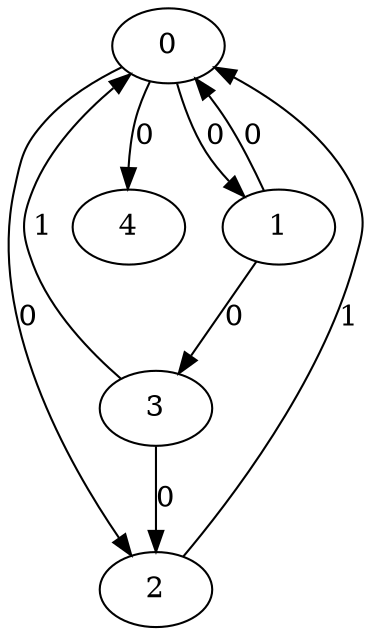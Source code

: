 // Source:849 Canonical: -1 0 0 -1 0 0 -1 -1 0 -1 1 -1 -1 -1 -1 1 -1 0 -1 -1 -1 -1 -1 -1 -1
digraph HRA_from_849_graph_000 {
  0 -> 1 [label="0"];
  0 -> 2 [label="0"];
  1 -> 0 [label="0"];
  1 -> 3 [label="0"];
  2 -> 0 [label="1"];
  3 -> 0 [label="1"];
  3 -> 2 [label="0"];
  0 -> 4 [label="0"];
}

// Source:849 Canonical: -1 0 0 -1 0 0 -1 -1 0 -1 1 -1 -1 -1 -1 1 -1 0 -1 -1 0 -1 -1 -1 -1
digraph HRA_from_849_graph_001 {
  0 -> 1 [label="0"];
  0 -> 2 [label="0"];
  1 -> 0 [label="0"];
  1 -> 3 [label="0"];
  2 -> 0 [label="1"];
  3 -> 0 [label="1"];
  3 -> 2 [label="0"];
  0 -> 4 [label="0"];
  4 -> 0 [label="0"];
}

// Source:849 Canonical: -1 0 0 -1 -1 0 -1 -1 0 0 1 -1 -1 -1 -1 1 -1 0 -1 -1 -1 -1 -1 -1 -1
digraph HRA_from_849_graph_002 {
  0 -> 1 [label="0"];
  0 -> 2 [label="0"];
  1 -> 0 [label="0"];
  1 -> 3 [label="0"];
  2 -> 0 [label="1"];
  3 -> 0 [label="1"];
  3 -> 2 [label="0"];
  1 -> 4 [label="0"];
}

// Source:849 Canonical: -1 0 0 -1 0 0 -1 -1 0 0 1 -1 -1 -1 -1 1 -1 0 -1 -1 -1 -1 -1 -1 -1
digraph HRA_from_849_graph_003 {
  0 -> 1 [label="0"];
  0 -> 2 [label="0"];
  1 -> 0 [label="0"];
  1 -> 3 [label="0"];
  2 -> 0 [label="1"];
  3 -> 0 [label="1"];
  3 -> 2 [label="0"];
  0 -> 4 [label="0"];
  1 -> 4 [label="0"];
}

// Source:849 Canonical: -1 0 0 -1 -1 0 -1 -1 0 0 1 -1 -1 -1 -1 1 -1 0 -1 -1 0 -1 -1 -1 -1
digraph HRA_from_849_graph_004 {
  0 -> 1 [label="0"];
  0 -> 2 [label="0"];
  1 -> 0 [label="0"];
  1 -> 3 [label="0"];
  2 -> 0 [label="1"];
  3 -> 0 [label="1"];
  3 -> 2 [label="0"];
  4 -> 0 [label="0"];
  1 -> 4 [label="0"];
}

// Source:849 Canonical: -1 0 0 -1 0 0 -1 -1 0 0 1 -1 -1 -1 -1 1 -1 0 -1 -1 0 -1 -1 -1 -1
digraph HRA_from_849_graph_005 {
  0 -> 1 [label="0"];
  0 -> 2 [label="0"];
  1 -> 0 [label="0"];
  1 -> 3 [label="0"];
  2 -> 0 [label="1"];
  3 -> 0 [label="1"];
  3 -> 2 [label="0"];
  0 -> 4 [label="0"];
  4 -> 0 [label="0"];
  1 -> 4 [label="0"];
}

// Source:849 Canonical: -1 0 0 -1 0 0 -1 -1 0 -1 1 -1 -1 -1 -1 1 -1 0 -1 -1 -1 0 -1 -1 -1
digraph HRA_from_849_graph_006 {
  0 -> 1 [label="0"];
  0 -> 2 [label="0"];
  1 -> 0 [label="0"];
  1 -> 3 [label="0"];
  2 -> 0 [label="1"];
  3 -> 0 [label="1"];
  3 -> 2 [label="0"];
  0 -> 4 [label="0"];
  4 -> 1 [label="0"];
}

// Source:849 Canonical: -1 0 0 -1 0 0 -1 -1 0 -1 1 -1 -1 -1 -1 1 -1 0 -1 -1 0 0 -1 -1 -1
digraph HRA_from_849_graph_007 {
  0 -> 1 [label="0"];
  0 -> 2 [label="0"];
  1 -> 0 [label="0"];
  1 -> 3 [label="0"];
  2 -> 0 [label="1"];
  3 -> 0 [label="1"];
  3 -> 2 [label="0"];
  0 -> 4 [label="0"];
  4 -> 0 [label="0"];
  4 -> 1 [label="0"];
}

// Source:849 Canonical: -1 0 0 -1 -1 0 -1 -1 0 0 1 -1 -1 -1 -1 1 -1 0 -1 -1 -1 0 -1 -1 -1
digraph HRA_from_849_graph_008 {
  0 -> 1 [label="0"];
  0 -> 2 [label="0"];
  1 -> 0 [label="0"];
  1 -> 3 [label="0"];
  2 -> 0 [label="1"];
  3 -> 0 [label="1"];
  3 -> 2 [label="0"];
  1 -> 4 [label="0"];
  4 -> 1 [label="0"];
}

// Source:849 Canonical: -1 0 0 -1 0 0 -1 -1 0 0 1 -1 -1 -1 -1 1 -1 0 -1 -1 -1 0 -1 -1 -1
digraph HRA_from_849_graph_009 {
  0 -> 1 [label="0"];
  0 -> 2 [label="0"];
  1 -> 0 [label="0"];
  1 -> 3 [label="0"];
  2 -> 0 [label="1"];
  3 -> 0 [label="1"];
  3 -> 2 [label="0"];
  0 -> 4 [label="0"];
  1 -> 4 [label="0"];
  4 -> 1 [label="0"];
}

// Source:849 Canonical: -1 0 0 -1 -1 0 -1 -1 0 0 1 -1 -1 -1 -1 1 -1 0 -1 -1 0 0 -1 -1 -1
digraph HRA_from_849_graph_010 {
  0 -> 1 [label="0"];
  0 -> 2 [label="0"];
  1 -> 0 [label="0"];
  1 -> 3 [label="0"];
  2 -> 0 [label="1"];
  3 -> 0 [label="1"];
  3 -> 2 [label="0"];
  4 -> 0 [label="0"];
  1 -> 4 [label="0"];
  4 -> 1 [label="0"];
}

// Source:849 Canonical: -1 0 0 -1 0 0 -1 -1 0 0 1 -1 -1 -1 -1 1 -1 0 -1 -1 0 0 -1 -1 -1
digraph HRA_from_849_graph_011 {
  0 -> 1 [label="0"];
  0 -> 2 [label="0"];
  1 -> 0 [label="0"];
  1 -> 3 [label="0"];
  2 -> 0 [label="1"];
  3 -> 0 [label="1"];
  3 -> 2 [label="0"];
  0 -> 4 [label="0"];
  4 -> 0 [label="0"];
  1 -> 4 [label="0"];
  4 -> 1 [label="0"];
}

// Source:849 Canonical: -1 0 0 -1 -1 0 -1 -1 0 -1 1 -1 -1 -1 0 1 -1 0 -1 -1 -1 -1 -1 -1 -1
digraph HRA_from_849_graph_012 {
  0 -> 1 [label="0"];
  0 -> 2 [label="0"];
  1 -> 0 [label="0"];
  1 -> 3 [label="0"];
  2 -> 0 [label="1"];
  3 -> 0 [label="1"];
  3 -> 2 [label="0"];
  2 -> 4 [label="0"];
}

// Source:849 Canonical: -1 0 0 -1 0 0 -1 -1 0 -1 1 -1 -1 -1 0 1 -1 0 -1 -1 -1 -1 -1 -1 -1
digraph HRA_from_849_graph_013 {
  0 -> 1 [label="0"];
  0 -> 2 [label="0"];
  1 -> 0 [label="0"];
  1 -> 3 [label="0"];
  2 -> 0 [label="1"];
  3 -> 0 [label="1"];
  3 -> 2 [label="0"];
  0 -> 4 [label="0"];
  2 -> 4 [label="0"];
}

// Source:849 Canonical: -1 0 0 -1 -1 0 -1 -1 0 -1 1 -1 -1 -1 0 1 -1 0 -1 -1 0 -1 -1 -1 -1
digraph HRA_from_849_graph_014 {
  0 -> 1 [label="0"];
  0 -> 2 [label="0"];
  1 -> 0 [label="0"];
  1 -> 3 [label="0"];
  2 -> 0 [label="1"];
  3 -> 0 [label="1"];
  3 -> 2 [label="0"];
  4 -> 0 [label="0"];
  2 -> 4 [label="0"];
}

// Source:849 Canonical: -1 0 0 -1 0 0 -1 -1 0 -1 1 -1 -1 -1 0 1 -1 0 -1 -1 0 -1 -1 -1 -1
digraph HRA_from_849_graph_015 {
  0 -> 1 [label="0"];
  0 -> 2 [label="0"];
  1 -> 0 [label="0"];
  1 -> 3 [label="0"];
  2 -> 0 [label="1"];
  3 -> 0 [label="1"];
  3 -> 2 [label="0"];
  0 -> 4 [label="0"];
  4 -> 0 [label="0"];
  2 -> 4 [label="0"];
}

// Source:849 Canonical: -1 0 0 -1 -1 0 -1 -1 0 0 1 -1 -1 -1 0 1 -1 0 -1 -1 -1 -1 -1 -1 -1
digraph HRA_from_849_graph_016 {
  0 -> 1 [label="0"];
  0 -> 2 [label="0"];
  1 -> 0 [label="0"];
  1 -> 3 [label="0"];
  2 -> 0 [label="1"];
  3 -> 0 [label="1"];
  3 -> 2 [label="0"];
  1 -> 4 [label="0"];
  2 -> 4 [label="0"];
}

// Source:849 Canonical: -1 0 0 -1 0 0 -1 -1 0 0 1 -1 -1 -1 0 1 -1 0 -1 -1 -1 -1 -1 -1 -1
digraph HRA_from_849_graph_017 {
  0 -> 1 [label="0"];
  0 -> 2 [label="0"];
  1 -> 0 [label="0"];
  1 -> 3 [label="0"];
  2 -> 0 [label="1"];
  3 -> 0 [label="1"];
  3 -> 2 [label="0"];
  0 -> 4 [label="0"];
  1 -> 4 [label="0"];
  2 -> 4 [label="0"];
}

// Source:849 Canonical: -1 0 0 -1 -1 0 -1 -1 0 0 1 -1 -1 -1 0 1 -1 0 -1 -1 0 -1 -1 -1 -1
digraph HRA_from_849_graph_018 {
  0 -> 1 [label="0"];
  0 -> 2 [label="0"];
  1 -> 0 [label="0"];
  1 -> 3 [label="0"];
  2 -> 0 [label="1"];
  3 -> 0 [label="1"];
  3 -> 2 [label="0"];
  4 -> 0 [label="0"];
  1 -> 4 [label="0"];
  2 -> 4 [label="0"];
}

// Source:849 Canonical: -1 0 0 -1 0 0 -1 -1 0 0 1 -1 -1 -1 0 1 -1 0 -1 -1 0 -1 -1 -1 -1
digraph HRA_from_849_graph_019 {
  0 -> 1 [label="0"];
  0 -> 2 [label="0"];
  1 -> 0 [label="0"];
  1 -> 3 [label="0"];
  2 -> 0 [label="1"];
  3 -> 0 [label="1"];
  3 -> 2 [label="0"];
  0 -> 4 [label="0"];
  4 -> 0 [label="0"];
  1 -> 4 [label="0"];
  2 -> 4 [label="0"];
}

// Source:849 Canonical: -1 0 0 -1 -1 0 -1 -1 0 -1 1 -1 -1 -1 0 1 -1 0 -1 -1 -1 0 -1 -1 -1
digraph HRA_from_849_graph_020 {
  0 -> 1 [label="0"];
  0 -> 2 [label="0"];
  1 -> 0 [label="0"];
  1 -> 3 [label="0"];
  2 -> 0 [label="1"];
  3 -> 0 [label="1"];
  3 -> 2 [label="0"];
  4 -> 1 [label="0"];
  2 -> 4 [label="0"];
}

// Source:849 Canonical: -1 0 0 -1 0 0 -1 -1 0 -1 1 -1 -1 -1 0 1 -1 0 -1 -1 -1 0 -1 -1 -1
digraph HRA_from_849_graph_021 {
  0 -> 1 [label="0"];
  0 -> 2 [label="0"];
  1 -> 0 [label="0"];
  1 -> 3 [label="0"];
  2 -> 0 [label="1"];
  3 -> 0 [label="1"];
  3 -> 2 [label="0"];
  0 -> 4 [label="0"];
  4 -> 1 [label="0"];
  2 -> 4 [label="0"];
}

// Source:849 Canonical: -1 0 0 -1 -1 0 -1 -1 0 -1 1 -1 -1 -1 0 1 -1 0 -1 -1 0 0 -1 -1 -1
digraph HRA_from_849_graph_022 {
  0 -> 1 [label="0"];
  0 -> 2 [label="0"];
  1 -> 0 [label="0"];
  1 -> 3 [label="0"];
  2 -> 0 [label="1"];
  3 -> 0 [label="1"];
  3 -> 2 [label="0"];
  4 -> 0 [label="0"];
  4 -> 1 [label="0"];
  2 -> 4 [label="0"];
}

// Source:849 Canonical: -1 0 0 -1 0 0 -1 -1 0 -1 1 -1 -1 -1 0 1 -1 0 -1 -1 0 0 -1 -1 -1
digraph HRA_from_849_graph_023 {
  0 -> 1 [label="0"];
  0 -> 2 [label="0"];
  1 -> 0 [label="0"];
  1 -> 3 [label="0"];
  2 -> 0 [label="1"];
  3 -> 0 [label="1"];
  3 -> 2 [label="0"];
  0 -> 4 [label="0"];
  4 -> 0 [label="0"];
  4 -> 1 [label="0"];
  2 -> 4 [label="0"];
}

// Source:849 Canonical: -1 0 0 -1 -1 0 -1 -1 0 0 1 -1 -1 -1 0 1 -1 0 -1 -1 -1 0 -1 -1 -1
digraph HRA_from_849_graph_024 {
  0 -> 1 [label="0"];
  0 -> 2 [label="0"];
  1 -> 0 [label="0"];
  1 -> 3 [label="0"];
  2 -> 0 [label="1"];
  3 -> 0 [label="1"];
  3 -> 2 [label="0"];
  1 -> 4 [label="0"];
  4 -> 1 [label="0"];
  2 -> 4 [label="0"];
}

// Source:849 Canonical: -1 0 0 -1 0 0 -1 -1 0 0 1 -1 -1 -1 0 1 -1 0 -1 -1 -1 0 -1 -1 -1
digraph HRA_from_849_graph_025 {
  0 -> 1 [label="0"];
  0 -> 2 [label="0"];
  1 -> 0 [label="0"];
  1 -> 3 [label="0"];
  2 -> 0 [label="1"];
  3 -> 0 [label="1"];
  3 -> 2 [label="0"];
  0 -> 4 [label="0"];
  1 -> 4 [label="0"];
  4 -> 1 [label="0"];
  2 -> 4 [label="0"];
}

// Source:849 Canonical: -1 0 0 -1 -1 0 -1 -1 0 0 1 -1 -1 -1 0 1 -1 0 -1 -1 0 0 -1 -1 -1
digraph HRA_from_849_graph_026 {
  0 -> 1 [label="0"];
  0 -> 2 [label="0"];
  1 -> 0 [label="0"];
  1 -> 3 [label="0"];
  2 -> 0 [label="1"];
  3 -> 0 [label="1"];
  3 -> 2 [label="0"];
  4 -> 0 [label="0"];
  1 -> 4 [label="0"];
  4 -> 1 [label="0"];
  2 -> 4 [label="0"];
}

// Source:849 Canonical: -1 0 0 -1 0 0 -1 -1 0 0 1 -1 -1 -1 0 1 -1 0 -1 -1 0 0 -1 -1 -1
digraph HRA_from_849_graph_027 {
  0 -> 1 [label="0"];
  0 -> 2 [label="0"];
  1 -> 0 [label="0"];
  1 -> 3 [label="0"];
  2 -> 0 [label="1"];
  3 -> 0 [label="1"];
  3 -> 2 [label="0"];
  0 -> 4 [label="0"];
  4 -> 0 [label="0"];
  1 -> 4 [label="0"];
  4 -> 1 [label="0"];
  2 -> 4 [label="0"];
}

// Source:849 Canonical: -1 0 0 -1 0 0 -1 -1 0 -1 1 -1 -1 -1 -1 1 -1 0 -1 -1 -1 -1 0 -1 -1
digraph HRA_from_849_graph_028 {
  0 -> 1 [label="0"];
  0 -> 2 [label="0"];
  1 -> 0 [label="0"];
  1 -> 3 [label="0"];
  2 -> 0 [label="1"];
  3 -> 0 [label="1"];
  3 -> 2 [label="0"];
  0 -> 4 [label="0"];
  4 -> 2 [label="0"];
}

// Source:849 Canonical: -1 0 0 -1 0 0 -1 -1 0 -1 1 -1 -1 -1 -1 1 -1 0 -1 -1 0 -1 0 -1 -1
digraph HRA_from_849_graph_029 {
  0 -> 1 [label="0"];
  0 -> 2 [label="0"];
  1 -> 0 [label="0"];
  1 -> 3 [label="0"];
  2 -> 0 [label="1"];
  3 -> 0 [label="1"];
  3 -> 2 [label="0"];
  0 -> 4 [label="0"];
  4 -> 0 [label="0"];
  4 -> 2 [label="0"];
}

// Source:849 Canonical: -1 0 0 -1 -1 0 -1 -1 0 0 1 -1 -1 -1 -1 1 -1 0 -1 -1 -1 -1 0 -1 -1
digraph HRA_from_849_graph_030 {
  0 -> 1 [label="0"];
  0 -> 2 [label="0"];
  1 -> 0 [label="0"];
  1 -> 3 [label="0"];
  2 -> 0 [label="1"];
  3 -> 0 [label="1"];
  3 -> 2 [label="0"];
  1 -> 4 [label="0"];
  4 -> 2 [label="0"];
}

// Source:849 Canonical: -1 0 0 -1 0 0 -1 -1 0 0 1 -1 -1 -1 -1 1 -1 0 -1 -1 -1 -1 0 -1 -1
digraph HRA_from_849_graph_031 {
  0 -> 1 [label="0"];
  0 -> 2 [label="0"];
  1 -> 0 [label="0"];
  1 -> 3 [label="0"];
  2 -> 0 [label="1"];
  3 -> 0 [label="1"];
  3 -> 2 [label="0"];
  0 -> 4 [label="0"];
  1 -> 4 [label="0"];
  4 -> 2 [label="0"];
}

// Source:849 Canonical: -1 0 0 -1 -1 0 -1 -1 0 0 1 -1 -1 -1 -1 1 -1 0 -1 -1 0 -1 0 -1 -1
digraph HRA_from_849_graph_032 {
  0 -> 1 [label="0"];
  0 -> 2 [label="0"];
  1 -> 0 [label="0"];
  1 -> 3 [label="0"];
  2 -> 0 [label="1"];
  3 -> 0 [label="1"];
  3 -> 2 [label="0"];
  4 -> 0 [label="0"];
  1 -> 4 [label="0"];
  4 -> 2 [label="0"];
}

// Source:849 Canonical: -1 0 0 -1 0 0 -1 -1 0 0 1 -1 -1 -1 -1 1 -1 0 -1 -1 0 -1 0 -1 -1
digraph HRA_from_849_graph_033 {
  0 -> 1 [label="0"];
  0 -> 2 [label="0"];
  1 -> 0 [label="0"];
  1 -> 3 [label="0"];
  2 -> 0 [label="1"];
  3 -> 0 [label="1"];
  3 -> 2 [label="0"];
  0 -> 4 [label="0"];
  4 -> 0 [label="0"];
  1 -> 4 [label="0"];
  4 -> 2 [label="0"];
}

// Source:849 Canonical: -1 0 0 -1 0 0 -1 -1 0 -1 1 -1 -1 -1 -1 1 -1 0 -1 -1 -1 0 0 -1 -1
digraph HRA_from_849_graph_034 {
  0 -> 1 [label="0"];
  0 -> 2 [label="0"];
  1 -> 0 [label="0"];
  1 -> 3 [label="0"];
  2 -> 0 [label="1"];
  3 -> 0 [label="1"];
  3 -> 2 [label="0"];
  0 -> 4 [label="0"];
  4 -> 1 [label="0"];
  4 -> 2 [label="0"];
}

// Source:849 Canonical: -1 0 0 -1 0 0 -1 -1 0 -1 1 -1 -1 -1 -1 1 -1 0 -1 -1 0 0 0 -1 -1
digraph HRA_from_849_graph_035 {
  0 -> 1 [label="0"];
  0 -> 2 [label="0"];
  1 -> 0 [label="0"];
  1 -> 3 [label="0"];
  2 -> 0 [label="1"];
  3 -> 0 [label="1"];
  3 -> 2 [label="0"];
  0 -> 4 [label="0"];
  4 -> 0 [label="0"];
  4 -> 1 [label="0"];
  4 -> 2 [label="0"];
}

// Source:849 Canonical: -1 0 0 -1 -1 0 -1 -1 0 0 1 -1 -1 -1 -1 1 -1 0 -1 -1 -1 0 0 -1 -1
digraph HRA_from_849_graph_036 {
  0 -> 1 [label="0"];
  0 -> 2 [label="0"];
  1 -> 0 [label="0"];
  1 -> 3 [label="0"];
  2 -> 0 [label="1"];
  3 -> 0 [label="1"];
  3 -> 2 [label="0"];
  1 -> 4 [label="0"];
  4 -> 1 [label="0"];
  4 -> 2 [label="0"];
}

// Source:849 Canonical: -1 0 0 -1 0 0 -1 -1 0 0 1 -1 -1 -1 -1 1 -1 0 -1 -1 -1 0 0 -1 -1
digraph HRA_from_849_graph_037 {
  0 -> 1 [label="0"];
  0 -> 2 [label="0"];
  1 -> 0 [label="0"];
  1 -> 3 [label="0"];
  2 -> 0 [label="1"];
  3 -> 0 [label="1"];
  3 -> 2 [label="0"];
  0 -> 4 [label="0"];
  1 -> 4 [label="0"];
  4 -> 1 [label="0"];
  4 -> 2 [label="0"];
}

// Source:849 Canonical: -1 0 0 -1 -1 0 -1 -1 0 0 1 -1 -1 -1 -1 1 -1 0 -1 -1 0 0 0 -1 -1
digraph HRA_from_849_graph_038 {
  0 -> 1 [label="0"];
  0 -> 2 [label="0"];
  1 -> 0 [label="0"];
  1 -> 3 [label="0"];
  2 -> 0 [label="1"];
  3 -> 0 [label="1"];
  3 -> 2 [label="0"];
  4 -> 0 [label="0"];
  1 -> 4 [label="0"];
  4 -> 1 [label="0"];
  4 -> 2 [label="0"];
}

// Source:849 Canonical: -1 0 0 -1 0 0 -1 -1 0 0 1 -1 -1 -1 -1 1 -1 0 -1 -1 0 0 0 -1 -1
digraph HRA_from_849_graph_039 {
  0 -> 1 [label="0"];
  0 -> 2 [label="0"];
  1 -> 0 [label="0"];
  1 -> 3 [label="0"];
  2 -> 0 [label="1"];
  3 -> 0 [label="1"];
  3 -> 2 [label="0"];
  0 -> 4 [label="0"];
  4 -> 0 [label="0"];
  1 -> 4 [label="0"];
  4 -> 1 [label="0"];
  4 -> 2 [label="0"];
}

// Source:849 Canonical: -1 0 0 -1 -1 0 -1 -1 0 -1 1 -1 -1 -1 0 1 -1 0 -1 -1 -1 -1 0 -1 -1
digraph HRA_from_849_graph_040 {
  0 -> 1 [label="0"];
  0 -> 2 [label="0"];
  1 -> 0 [label="0"];
  1 -> 3 [label="0"];
  2 -> 0 [label="1"];
  3 -> 0 [label="1"];
  3 -> 2 [label="0"];
  2 -> 4 [label="0"];
  4 -> 2 [label="0"];
}

// Source:849 Canonical: -1 0 0 -1 0 0 -1 -1 0 -1 1 -1 -1 -1 0 1 -1 0 -1 -1 -1 -1 0 -1 -1
digraph HRA_from_849_graph_041 {
  0 -> 1 [label="0"];
  0 -> 2 [label="0"];
  1 -> 0 [label="0"];
  1 -> 3 [label="0"];
  2 -> 0 [label="1"];
  3 -> 0 [label="1"];
  3 -> 2 [label="0"];
  0 -> 4 [label="0"];
  2 -> 4 [label="0"];
  4 -> 2 [label="0"];
}

// Source:849 Canonical: -1 0 0 -1 -1 0 -1 -1 0 -1 1 -1 -1 -1 0 1 -1 0 -1 -1 0 -1 0 -1 -1
digraph HRA_from_849_graph_042 {
  0 -> 1 [label="0"];
  0 -> 2 [label="0"];
  1 -> 0 [label="0"];
  1 -> 3 [label="0"];
  2 -> 0 [label="1"];
  3 -> 0 [label="1"];
  3 -> 2 [label="0"];
  4 -> 0 [label="0"];
  2 -> 4 [label="0"];
  4 -> 2 [label="0"];
}

// Source:849 Canonical: -1 0 0 -1 0 0 -1 -1 0 -1 1 -1 -1 -1 0 1 -1 0 -1 -1 0 -1 0 -1 -1
digraph HRA_from_849_graph_043 {
  0 -> 1 [label="0"];
  0 -> 2 [label="0"];
  1 -> 0 [label="0"];
  1 -> 3 [label="0"];
  2 -> 0 [label="1"];
  3 -> 0 [label="1"];
  3 -> 2 [label="0"];
  0 -> 4 [label="0"];
  4 -> 0 [label="0"];
  2 -> 4 [label="0"];
  4 -> 2 [label="0"];
}

// Source:849 Canonical: -1 0 0 -1 -1 0 -1 -1 0 0 1 -1 -1 -1 0 1 -1 0 -1 -1 -1 -1 0 -1 -1
digraph HRA_from_849_graph_044 {
  0 -> 1 [label="0"];
  0 -> 2 [label="0"];
  1 -> 0 [label="0"];
  1 -> 3 [label="0"];
  2 -> 0 [label="1"];
  3 -> 0 [label="1"];
  3 -> 2 [label="0"];
  1 -> 4 [label="0"];
  2 -> 4 [label="0"];
  4 -> 2 [label="0"];
}

// Source:849 Canonical: -1 0 0 -1 0 0 -1 -1 0 0 1 -1 -1 -1 0 1 -1 0 -1 -1 -1 -1 0 -1 -1
digraph HRA_from_849_graph_045 {
  0 -> 1 [label="0"];
  0 -> 2 [label="0"];
  1 -> 0 [label="0"];
  1 -> 3 [label="0"];
  2 -> 0 [label="1"];
  3 -> 0 [label="1"];
  3 -> 2 [label="0"];
  0 -> 4 [label="0"];
  1 -> 4 [label="0"];
  2 -> 4 [label="0"];
  4 -> 2 [label="0"];
}

// Source:849 Canonical: -1 0 0 -1 -1 0 -1 -1 0 0 1 -1 -1 -1 0 1 -1 0 -1 -1 0 -1 0 -1 -1
digraph HRA_from_849_graph_046 {
  0 -> 1 [label="0"];
  0 -> 2 [label="0"];
  1 -> 0 [label="0"];
  1 -> 3 [label="0"];
  2 -> 0 [label="1"];
  3 -> 0 [label="1"];
  3 -> 2 [label="0"];
  4 -> 0 [label="0"];
  1 -> 4 [label="0"];
  2 -> 4 [label="0"];
  4 -> 2 [label="0"];
}

// Source:849 Canonical: -1 0 0 -1 0 0 -1 -1 0 0 1 -1 -1 -1 0 1 -1 0 -1 -1 0 -1 0 -1 -1
digraph HRA_from_849_graph_047 {
  0 -> 1 [label="0"];
  0 -> 2 [label="0"];
  1 -> 0 [label="0"];
  1 -> 3 [label="0"];
  2 -> 0 [label="1"];
  3 -> 0 [label="1"];
  3 -> 2 [label="0"];
  0 -> 4 [label="0"];
  4 -> 0 [label="0"];
  1 -> 4 [label="0"];
  2 -> 4 [label="0"];
  4 -> 2 [label="0"];
}

// Source:849 Canonical: -1 0 0 -1 -1 0 -1 -1 0 -1 1 -1 -1 -1 0 1 -1 0 -1 -1 -1 0 0 -1 -1
digraph HRA_from_849_graph_048 {
  0 -> 1 [label="0"];
  0 -> 2 [label="0"];
  1 -> 0 [label="0"];
  1 -> 3 [label="0"];
  2 -> 0 [label="1"];
  3 -> 0 [label="1"];
  3 -> 2 [label="0"];
  4 -> 1 [label="0"];
  2 -> 4 [label="0"];
  4 -> 2 [label="0"];
}

// Source:849 Canonical: -1 0 0 -1 0 0 -1 -1 0 -1 1 -1 -1 -1 0 1 -1 0 -1 -1 -1 0 0 -1 -1
digraph HRA_from_849_graph_049 {
  0 -> 1 [label="0"];
  0 -> 2 [label="0"];
  1 -> 0 [label="0"];
  1 -> 3 [label="0"];
  2 -> 0 [label="1"];
  3 -> 0 [label="1"];
  3 -> 2 [label="0"];
  0 -> 4 [label="0"];
  4 -> 1 [label="0"];
  2 -> 4 [label="0"];
  4 -> 2 [label="0"];
}

// Source:849 Canonical: -1 0 0 -1 -1 0 -1 -1 0 -1 1 -1 -1 -1 0 1 -1 0 -1 -1 0 0 0 -1 -1
digraph HRA_from_849_graph_050 {
  0 -> 1 [label="0"];
  0 -> 2 [label="0"];
  1 -> 0 [label="0"];
  1 -> 3 [label="0"];
  2 -> 0 [label="1"];
  3 -> 0 [label="1"];
  3 -> 2 [label="0"];
  4 -> 0 [label="0"];
  4 -> 1 [label="0"];
  2 -> 4 [label="0"];
  4 -> 2 [label="0"];
}

// Source:849 Canonical: -1 0 0 -1 0 0 -1 -1 0 -1 1 -1 -1 -1 0 1 -1 0 -1 -1 0 0 0 -1 -1
digraph HRA_from_849_graph_051 {
  0 -> 1 [label="0"];
  0 -> 2 [label="0"];
  1 -> 0 [label="0"];
  1 -> 3 [label="0"];
  2 -> 0 [label="1"];
  3 -> 0 [label="1"];
  3 -> 2 [label="0"];
  0 -> 4 [label="0"];
  4 -> 0 [label="0"];
  4 -> 1 [label="0"];
  2 -> 4 [label="0"];
  4 -> 2 [label="0"];
}

// Source:849 Canonical: -1 0 0 -1 -1 0 -1 -1 0 0 1 -1 -1 -1 0 1 -1 0 -1 -1 -1 0 0 -1 -1
digraph HRA_from_849_graph_052 {
  0 -> 1 [label="0"];
  0 -> 2 [label="0"];
  1 -> 0 [label="0"];
  1 -> 3 [label="0"];
  2 -> 0 [label="1"];
  3 -> 0 [label="1"];
  3 -> 2 [label="0"];
  1 -> 4 [label="0"];
  4 -> 1 [label="0"];
  2 -> 4 [label="0"];
  4 -> 2 [label="0"];
}

// Source:849 Canonical: -1 0 0 -1 0 0 -1 -1 0 0 1 -1 -1 -1 0 1 -1 0 -1 -1 -1 0 0 -1 -1
digraph HRA_from_849_graph_053 {
  0 -> 1 [label="0"];
  0 -> 2 [label="0"];
  1 -> 0 [label="0"];
  1 -> 3 [label="0"];
  2 -> 0 [label="1"];
  3 -> 0 [label="1"];
  3 -> 2 [label="0"];
  0 -> 4 [label="0"];
  1 -> 4 [label="0"];
  4 -> 1 [label="0"];
  2 -> 4 [label="0"];
  4 -> 2 [label="0"];
}

// Source:849 Canonical: -1 0 0 -1 -1 0 -1 -1 0 0 1 -1 -1 -1 0 1 -1 0 -1 -1 0 0 0 -1 -1
digraph HRA_from_849_graph_054 {
  0 -> 1 [label="0"];
  0 -> 2 [label="0"];
  1 -> 0 [label="0"];
  1 -> 3 [label="0"];
  2 -> 0 [label="1"];
  3 -> 0 [label="1"];
  3 -> 2 [label="0"];
  4 -> 0 [label="0"];
  1 -> 4 [label="0"];
  4 -> 1 [label="0"];
  2 -> 4 [label="0"];
  4 -> 2 [label="0"];
}

// Source:849 Canonical: -1 0 0 -1 0 0 -1 -1 0 0 1 -1 -1 -1 0 1 -1 0 -1 -1 0 0 0 -1 -1
digraph HRA_from_849_graph_055 {
  0 -> 1 [label="0"];
  0 -> 2 [label="0"];
  1 -> 0 [label="0"];
  1 -> 3 [label="0"];
  2 -> 0 [label="1"];
  3 -> 0 [label="1"];
  3 -> 2 [label="0"];
  0 -> 4 [label="0"];
  4 -> 0 [label="0"];
  1 -> 4 [label="0"];
  4 -> 1 [label="0"];
  2 -> 4 [label="0"];
  4 -> 2 [label="0"];
}

// Source:849 Canonical: -1 0 0 -1 -1 0 -1 -1 0 -1 1 -1 -1 -1 -1 1 -1 0 -1 0 -1 -1 -1 -1 -1
digraph HRA_from_849_graph_056 {
  0 -> 1 [label="0"];
  0 -> 2 [label="0"];
  1 -> 0 [label="0"];
  1 -> 3 [label="0"];
  2 -> 0 [label="1"];
  3 -> 0 [label="1"];
  3 -> 2 [label="0"];
  3 -> 4 [label="0"];
}

// Source:849 Canonical: -1 0 0 -1 0 0 -1 -1 0 -1 1 -1 -1 -1 -1 1 -1 0 -1 0 -1 -1 -1 -1 -1
digraph HRA_from_849_graph_057 {
  0 -> 1 [label="0"];
  0 -> 2 [label="0"];
  1 -> 0 [label="0"];
  1 -> 3 [label="0"];
  2 -> 0 [label="1"];
  3 -> 0 [label="1"];
  3 -> 2 [label="0"];
  0 -> 4 [label="0"];
  3 -> 4 [label="0"];
}

// Source:849 Canonical: -1 0 0 -1 -1 0 -1 -1 0 -1 1 -1 -1 -1 -1 1 -1 0 -1 0 0 -1 -1 -1 -1
digraph HRA_from_849_graph_058 {
  0 -> 1 [label="0"];
  0 -> 2 [label="0"];
  1 -> 0 [label="0"];
  1 -> 3 [label="0"];
  2 -> 0 [label="1"];
  3 -> 0 [label="1"];
  3 -> 2 [label="0"];
  4 -> 0 [label="0"];
  3 -> 4 [label="0"];
}

// Source:849 Canonical: -1 0 0 -1 0 0 -1 -1 0 -1 1 -1 -1 -1 -1 1 -1 0 -1 0 0 -1 -1 -1 -1
digraph HRA_from_849_graph_059 {
  0 -> 1 [label="0"];
  0 -> 2 [label="0"];
  1 -> 0 [label="0"];
  1 -> 3 [label="0"];
  2 -> 0 [label="1"];
  3 -> 0 [label="1"];
  3 -> 2 [label="0"];
  0 -> 4 [label="0"];
  4 -> 0 [label="0"];
  3 -> 4 [label="0"];
}

// Source:849 Canonical: -1 0 0 -1 -1 0 -1 -1 0 0 1 -1 -1 -1 -1 1 -1 0 -1 0 -1 -1 -1 -1 -1
digraph HRA_from_849_graph_060 {
  0 -> 1 [label="0"];
  0 -> 2 [label="0"];
  1 -> 0 [label="0"];
  1 -> 3 [label="0"];
  2 -> 0 [label="1"];
  3 -> 0 [label="1"];
  3 -> 2 [label="0"];
  1 -> 4 [label="0"];
  3 -> 4 [label="0"];
}

// Source:849 Canonical: -1 0 0 -1 0 0 -1 -1 0 0 1 -1 -1 -1 -1 1 -1 0 -1 0 -1 -1 -1 -1 -1
digraph HRA_from_849_graph_061 {
  0 -> 1 [label="0"];
  0 -> 2 [label="0"];
  1 -> 0 [label="0"];
  1 -> 3 [label="0"];
  2 -> 0 [label="1"];
  3 -> 0 [label="1"];
  3 -> 2 [label="0"];
  0 -> 4 [label="0"];
  1 -> 4 [label="0"];
  3 -> 4 [label="0"];
}

// Source:849 Canonical: -1 0 0 -1 -1 0 -1 -1 0 0 1 -1 -1 -1 -1 1 -1 0 -1 0 0 -1 -1 -1 -1
digraph HRA_from_849_graph_062 {
  0 -> 1 [label="0"];
  0 -> 2 [label="0"];
  1 -> 0 [label="0"];
  1 -> 3 [label="0"];
  2 -> 0 [label="1"];
  3 -> 0 [label="1"];
  3 -> 2 [label="0"];
  4 -> 0 [label="0"];
  1 -> 4 [label="0"];
  3 -> 4 [label="0"];
}

// Source:849 Canonical: -1 0 0 -1 0 0 -1 -1 0 0 1 -1 -1 -1 -1 1 -1 0 -1 0 0 -1 -1 -1 -1
digraph HRA_from_849_graph_063 {
  0 -> 1 [label="0"];
  0 -> 2 [label="0"];
  1 -> 0 [label="0"];
  1 -> 3 [label="0"];
  2 -> 0 [label="1"];
  3 -> 0 [label="1"];
  3 -> 2 [label="0"];
  0 -> 4 [label="0"];
  4 -> 0 [label="0"];
  1 -> 4 [label="0"];
  3 -> 4 [label="0"];
}

// Source:849 Canonical: -1 0 0 -1 -1 0 -1 -1 0 -1 1 -1 -1 -1 -1 1 -1 0 -1 0 -1 0 -1 -1 -1
digraph HRA_from_849_graph_064 {
  0 -> 1 [label="0"];
  0 -> 2 [label="0"];
  1 -> 0 [label="0"];
  1 -> 3 [label="0"];
  2 -> 0 [label="1"];
  3 -> 0 [label="1"];
  3 -> 2 [label="0"];
  4 -> 1 [label="0"];
  3 -> 4 [label="0"];
}

// Source:849 Canonical: -1 0 0 -1 0 0 -1 -1 0 -1 1 -1 -1 -1 -1 1 -1 0 -1 0 -1 0 -1 -1 -1
digraph HRA_from_849_graph_065 {
  0 -> 1 [label="0"];
  0 -> 2 [label="0"];
  1 -> 0 [label="0"];
  1 -> 3 [label="0"];
  2 -> 0 [label="1"];
  3 -> 0 [label="1"];
  3 -> 2 [label="0"];
  0 -> 4 [label="0"];
  4 -> 1 [label="0"];
  3 -> 4 [label="0"];
}

// Source:849 Canonical: -1 0 0 -1 -1 0 -1 -1 0 -1 1 -1 -1 -1 -1 1 -1 0 -1 0 0 0 -1 -1 -1
digraph HRA_from_849_graph_066 {
  0 -> 1 [label="0"];
  0 -> 2 [label="0"];
  1 -> 0 [label="0"];
  1 -> 3 [label="0"];
  2 -> 0 [label="1"];
  3 -> 0 [label="1"];
  3 -> 2 [label="0"];
  4 -> 0 [label="0"];
  4 -> 1 [label="0"];
  3 -> 4 [label="0"];
}

// Source:849 Canonical: -1 0 0 -1 0 0 -1 -1 0 -1 1 -1 -1 -1 -1 1 -1 0 -1 0 0 0 -1 -1 -1
digraph HRA_from_849_graph_067 {
  0 -> 1 [label="0"];
  0 -> 2 [label="0"];
  1 -> 0 [label="0"];
  1 -> 3 [label="0"];
  2 -> 0 [label="1"];
  3 -> 0 [label="1"];
  3 -> 2 [label="0"];
  0 -> 4 [label="0"];
  4 -> 0 [label="0"];
  4 -> 1 [label="0"];
  3 -> 4 [label="0"];
}

// Source:849 Canonical: -1 0 0 -1 -1 0 -1 -1 0 0 1 -1 -1 -1 -1 1 -1 0 -1 0 -1 0 -1 -1 -1
digraph HRA_from_849_graph_068 {
  0 -> 1 [label="0"];
  0 -> 2 [label="0"];
  1 -> 0 [label="0"];
  1 -> 3 [label="0"];
  2 -> 0 [label="1"];
  3 -> 0 [label="1"];
  3 -> 2 [label="0"];
  1 -> 4 [label="0"];
  4 -> 1 [label="0"];
  3 -> 4 [label="0"];
}

// Source:849 Canonical: -1 0 0 -1 0 0 -1 -1 0 0 1 -1 -1 -1 -1 1 -1 0 -1 0 -1 0 -1 -1 -1
digraph HRA_from_849_graph_069 {
  0 -> 1 [label="0"];
  0 -> 2 [label="0"];
  1 -> 0 [label="0"];
  1 -> 3 [label="0"];
  2 -> 0 [label="1"];
  3 -> 0 [label="1"];
  3 -> 2 [label="0"];
  0 -> 4 [label="0"];
  1 -> 4 [label="0"];
  4 -> 1 [label="0"];
  3 -> 4 [label="0"];
}

// Source:849 Canonical: -1 0 0 -1 -1 0 -1 -1 0 0 1 -1 -1 -1 -1 1 -1 0 -1 0 0 0 -1 -1 -1
digraph HRA_from_849_graph_070 {
  0 -> 1 [label="0"];
  0 -> 2 [label="0"];
  1 -> 0 [label="0"];
  1 -> 3 [label="0"];
  2 -> 0 [label="1"];
  3 -> 0 [label="1"];
  3 -> 2 [label="0"];
  4 -> 0 [label="0"];
  1 -> 4 [label="0"];
  4 -> 1 [label="0"];
  3 -> 4 [label="0"];
}

// Source:849 Canonical: -1 0 0 -1 0 0 -1 -1 0 0 1 -1 -1 -1 -1 1 -1 0 -1 0 0 0 -1 -1 -1
digraph HRA_from_849_graph_071 {
  0 -> 1 [label="0"];
  0 -> 2 [label="0"];
  1 -> 0 [label="0"];
  1 -> 3 [label="0"];
  2 -> 0 [label="1"];
  3 -> 0 [label="1"];
  3 -> 2 [label="0"];
  0 -> 4 [label="0"];
  4 -> 0 [label="0"];
  1 -> 4 [label="0"];
  4 -> 1 [label="0"];
  3 -> 4 [label="0"];
}

// Source:849 Canonical: -1 0 0 -1 -1 0 -1 -1 0 -1 1 -1 -1 -1 0 1 -1 0 -1 0 -1 -1 -1 -1 -1
digraph HRA_from_849_graph_072 {
  0 -> 1 [label="0"];
  0 -> 2 [label="0"];
  1 -> 0 [label="0"];
  1 -> 3 [label="0"];
  2 -> 0 [label="1"];
  3 -> 0 [label="1"];
  3 -> 2 [label="0"];
  2 -> 4 [label="0"];
  3 -> 4 [label="0"];
}

// Source:849 Canonical: -1 0 0 -1 0 0 -1 -1 0 -1 1 -1 -1 -1 0 1 -1 0 -1 0 -1 -1 -1 -1 -1
digraph HRA_from_849_graph_073 {
  0 -> 1 [label="0"];
  0 -> 2 [label="0"];
  1 -> 0 [label="0"];
  1 -> 3 [label="0"];
  2 -> 0 [label="1"];
  3 -> 0 [label="1"];
  3 -> 2 [label="0"];
  0 -> 4 [label="0"];
  2 -> 4 [label="0"];
  3 -> 4 [label="0"];
}

// Source:849 Canonical: -1 0 0 -1 -1 0 -1 -1 0 -1 1 -1 -1 -1 0 1 -1 0 -1 0 0 -1 -1 -1 -1
digraph HRA_from_849_graph_074 {
  0 -> 1 [label="0"];
  0 -> 2 [label="0"];
  1 -> 0 [label="0"];
  1 -> 3 [label="0"];
  2 -> 0 [label="1"];
  3 -> 0 [label="1"];
  3 -> 2 [label="0"];
  4 -> 0 [label="0"];
  2 -> 4 [label="0"];
  3 -> 4 [label="0"];
}

// Source:849 Canonical: -1 0 0 -1 0 0 -1 -1 0 -1 1 -1 -1 -1 0 1 -1 0 -1 0 0 -1 -1 -1 -1
digraph HRA_from_849_graph_075 {
  0 -> 1 [label="0"];
  0 -> 2 [label="0"];
  1 -> 0 [label="0"];
  1 -> 3 [label="0"];
  2 -> 0 [label="1"];
  3 -> 0 [label="1"];
  3 -> 2 [label="0"];
  0 -> 4 [label="0"];
  4 -> 0 [label="0"];
  2 -> 4 [label="0"];
  3 -> 4 [label="0"];
}

// Source:849 Canonical: -1 0 0 -1 -1 0 -1 -1 0 0 1 -1 -1 -1 0 1 -1 0 -1 0 -1 -1 -1 -1 -1
digraph HRA_from_849_graph_076 {
  0 -> 1 [label="0"];
  0 -> 2 [label="0"];
  1 -> 0 [label="0"];
  1 -> 3 [label="0"];
  2 -> 0 [label="1"];
  3 -> 0 [label="1"];
  3 -> 2 [label="0"];
  1 -> 4 [label="0"];
  2 -> 4 [label="0"];
  3 -> 4 [label="0"];
}

// Source:849 Canonical: -1 0 0 -1 0 0 -1 -1 0 0 1 -1 -1 -1 0 1 -1 0 -1 0 -1 -1 -1 -1 -1
digraph HRA_from_849_graph_077 {
  0 -> 1 [label="0"];
  0 -> 2 [label="0"];
  1 -> 0 [label="0"];
  1 -> 3 [label="0"];
  2 -> 0 [label="1"];
  3 -> 0 [label="1"];
  3 -> 2 [label="0"];
  0 -> 4 [label="0"];
  1 -> 4 [label="0"];
  2 -> 4 [label="0"];
  3 -> 4 [label="0"];
}

// Source:849 Canonical: -1 0 0 -1 -1 0 -1 -1 0 0 1 -1 -1 -1 0 1 -1 0 -1 0 0 -1 -1 -1 -1
digraph HRA_from_849_graph_078 {
  0 -> 1 [label="0"];
  0 -> 2 [label="0"];
  1 -> 0 [label="0"];
  1 -> 3 [label="0"];
  2 -> 0 [label="1"];
  3 -> 0 [label="1"];
  3 -> 2 [label="0"];
  4 -> 0 [label="0"];
  1 -> 4 [label="0"];
  2 -> 4 [label="0"];
  3 -> 4 [label="0"];
}

// Source:849 Canonical: -1 0 0 -1 0 0 -1 -1 0 0 1 -1 -1 -1 0 1 -1 0 -1 0 0 -1 -1 -1 -1
digraph HRA_from_849_graph_079 {
  0 -> 1 [label="0"];
  0 -> 2 [label="0"];
  1 -> 0 [label="0"];
  1 -> 3 [label="0"];
  2 -> 0 [label="1"];
  3 -> 0 [label="1"];
  3 -> 2 [label="0"];
  0 -> 4 [label="0"];
  4 -> 0 [label="0"];
  1 -> 4 [label="0"];
  2 -> 4 [label="0"];
  3 -> 4 [label="0"];
}

// Source:849 Canonical: -1 0 0 -1 -1 0 -1 -1 0 -1 1 -1 -1 -1 0 1 -1 0 -1 0 -1 0 -1 -1 -1
digraph HRA_from_849_graph_080 {
  0 -> 1 [label="0"];
  0 -> 2 [label="0"];
  1 -> 0 [label="0"];
  1 -> 3 [label="0"];
  2 -> 0 [label="1"];
  3 -> 0 [label="1"];
  3 -> 2 [label="0"];
  4 -> 1 [label="0"];
  2 -> 4 [label="0"];
  3 -> 4 [label="0"];
}

// Source:849 Canonical: -1 0 0 -1 0 0 -1 -1 0 -1 1 -1 -1 -1 0 1 -1 0 -1 0 -1 0 -1 -1 -1
digraph HRA_from_849_graph_081 {
  0 -> 1 [label="0"];
  0 -> 2 [label="0"];
  1 -> 0 [label="0"];
  1 -> 3 [label="0"];
  2 -> 0 [label="1"];
  3 -> 0 [label="1"];
  3 -> 2 [label="0"];
  0 -> 4 [label="0"];
  4 -> 1 [label="0"];
  2 -> 4 [label="0"];
  3 -> 4 [label="0"];
}

// Source:849 Canonical: -1 0 0 -1 -1 0 -1 -1 0 -1 1 -1 -1 -1 0 1 -1 0 -1 0 0 0 -1 -1 -1
digraph HRA_from_849_graph_082 {
  0 -> 1 [label="0"];
  0 -> 2 [label="0"];
  1 -> 0 [label="0"];
  1 -> 3 [label="0"];
  2 -> 0 [label="1"];
  3 -> 0 [label="1"];
  3 -> 2 [label="0"];
  4 -> 0 [label="0"];
  4 -> 1 [label="0"];
  2 -> 4 [label="0"];
  3 -> 4 [label="0"];
}

// Source:849 Canonical: -1 0 0 -1 0 0 -1 -1 0 -1 1 -1 -1 -1 0 1 -1 0 -1 0 0 0 -1 -1 -1
digraph HRA_from_849_graph_083 {
  0 -> 1 [label="0"];
  0 -> 2 [label="0"];
  1 -> 0 [label="0"];
  1 -> 3 [label="0"];
  2 -> 0 [label="1"];
  3 -> 0 [label="1"];
  3 -> 2 [label="0"];
  0 -> 4 [label="0"];
  4 -> 0 [label="0"];
  4 -> 1 [label="0"];
  2 -> 4 [label="0"];
  3 -> 4 [label="0"];
}

// Source:849 Canonical: -1 0 0 -1 -1 0 -1 -1 0 0 1 -1 -1 -1 0 1 -1 0 -1 0 -1 0 -1 -1 -1
digraph HRA_from_849_graph_084 {
  0 -> 1 [label="0"];
  0 -> 2 [label="0"];
  1 -> 0 [label="0"];
  1 -> 3 [label="0"];
  2 -> 0 [label="1"];
  3 -> 0 [label="1"];
  3 -> 2 [label="0"];
  1 -> 4 [label="0"];
  4 -> 1 [label="0"];
  2 -> 4 [label="0"];
  3 -> 4 [label="0"];
}

// Source:849 Canonical: -1 0 0 -1 0 0 -1 -1 0 0 1 -1 -1 -1 0 1 -1 0 -1 0 -1 0 -1 -1 -1
digraph HRA_from_849_graph_085 {
  0 -> 1 [label="0"];
  0 -> 2 [label="0"];
  1 -> 0 [label="0"];
  1 -> 3 [label="0"];
  2 -> 0 [label="1"];
  3 -> 0 [label="1"];
  3 -> 2 [label="0"];
  0 -> 4 [label="0"];
  1 -> 4 [label="0"];
  4 -> 1 [label="0"];
  2 -> 4 [label="0"];
  3 -> 4 [label="0"];
}

// Source:849 Canonical: -1 0 0 -1 -1 0 -1 -1 0 0 1 -1 -1 -1 0 1 -1 0 -1 0 0 0 -1 -1 -1
digraph HRA_from_849_graph_086 {
  0 -> 1 [label="0"];
  0 -> 2 [label="0"];
  1 -> 0 [label="0"];
  1 -> 3 [label="0"];
  2 -> 0 [label="1"];
  3 -> 0 [label="1"];
  3 -> 2 [label="0"];
  4 -> 0 [label="0"];
  1 -> 4 [label="0"];
  4 -> 1 [label="0"];
  2 -> 4 [label="0"];
  3 -> 4 [label="0"];
}

// Source:849 Canonical: -1 0 0 -1 0 0 -1 -1 0 0 1 -1 -1 -1 0 1 -1 0 -1 0 0 0 -1 -1 -1
digraph HRA_from_849_graph_087 {
  0 -> 1 [label="0"];
  0 -> 2 [label="0"];
  1 -> 0 [label="0"];
  1 -> 3 [label="0"];
  2 -> 0 [label="1"];
  3 -> 0 [label="1"];
  3 -> 2 [label="0"];
  0 -> 4 [label="0"];
  4 -> 0 [label="0"];
  1 -> 4 [label="0"];
  4 -> 1 [label="0"];
  2 -> 4 [label="0"];
  3 -> 4 [label="0"];
}

// Source:849 Canonical: -1 0 0 -1 -1 0 -1 -1 0 -1 1 -1 -1 -1 -1 1 -1 0 -1 0 -1 -1 0 -1 -1
digraph HRA_from_849_graph_088 {
  0 -> 1 [label="0"];
  0 -> 2 [label="0"];
  1 -> 0 [label="0"];
  1 -> 3 [label="0"];
  2 -> 0 [label="1"];
  3 -> 0 [label="1"];
  3 -> 2 [label="0"];
  4 -> 2 [label="0"];
  3 -> 4 [label="0"];
}

// Source:849 Canonical: -1 0 0 -1 0 0 -1 -1 0 -1 1 -1 -1 -1 -1 1 -1 0 -1 0 -1 -1 0 -1 -1
digraph HRA_from_849_graph_089 {
  0 -> 1 [label="0"];
  0 -> 2 [label="0"];
  1 -> 0 [label="0"];
  1 -> 3 [label="0"];
  2 -> 0 [label="1"];
  3 -> 0 [label="1"];
  3 -> 2 [label="0"];
  0 -> 4 [label="0"];
  4 -> 2 [label="0"];
  3 -> 4 [label="0"];
}

// Source:849 Canonical: -1 0 0 -1 -1 0 -1 -1 0 -1 1 -1 -1 -1 -1 1 -1 0 -1 0 0 -1 0 -1 -1
digraph HRA_from_849_graph_090 {
  0 -> 1 [label="0"];
  0 -> 2 [label="0"];
  1 -> 0 [label="0"];
  1 -> 3 [label="0"];
  2 -> 0 [label="1"];
  3 -> 0 [label="1"];
  3 -> 2 [label="0"];
  4 -> 0 [label="0"];
  4 -> 2 [label="0"];
  3 -> 4 [label="0"];
}

// Source:849 Canonical: -1 0 0 -1 0 0 -1 -1 0 -1 1 -1 -1 -1 -1 1 -1 0 -1 0 0 -1 0 -1 -1
digraph HRA_from_849_graph_091 {
  0 -> 1 [label="0"];
  0 -> 2 [label="0"];
  1 -> 0 [label="0"];
  1 -> 3 [label="0"];
  2 -> 0 [label="1"];
  3 -> 0 [label="1"];
  3 -> 2 [label="0"];
  0 -> 4 [label="0"];
  4 -> 0 [label="0"];
  4 -> 2 [label="0"];
  3 -> 4 [label="0"];
}

// Source:849 Canonical: -1 0 0 -1 -1 0 -1 -1 0 0 1 -1 -1 -1 -1 1 -1 0 -1 0 -1 -1 0 -1 -1
digraph HRA_from_849_graph_092 {
  0 -> 1 [label="0"];
  0 -> 2 [label="0"];
  1 -> 0 [label="0"];
  1 -> 3 [label="0"];
  2 -> 0 [label="1"];
  3 -> 0 [label="1"];
  3 -> 2 [label="0"];
  1 -> 4 [label="0"];
  4 -> 2 [label="0"];
  3 -> 4 [label="0"];
}

// Source:849 Canonical: -1 0 0 -1 0 0 -1 -1 0 0 1 -1 -1 -1 -1 1 -1 0 -1 0 -1 -1 0 -1 -1
digraph HRA_from_849_graph_093 {
  0 -> 1 [label="0"];
  0 -> 2 [label="0"];
  1 -> 0 [label="0"];
  1 -> 3 [label="0"];
  2 -> 0 [label="1"];
  3 -> 0 [label="1"];
  3 -> 2 [label="0"];
  0 -> 4 [label="0"];
  1 -> 4 [label="0"];
  4 -> 2 [label="0"];
  3 -> 4 [label="0"];
}

// Source:849 Canonical: -1 0 0 -1 -1 0 -1 -1 0 0 1 -1 -1 -1 -1 1 -1 0 -1 0 0 -1 0 -1 -1
digraph HRA_from_849_graph_094 {
  0 -> 1 [label="0"];
  0 -> 2 [label="0"];
  1 -> 0 [label="0"];
  1 -> 3 [label="0"];
  2 -> 0 [label="1"];
  3 -> 0 [label="1"];
  3 -> 2 [label="0"];
  4 -> 0 [label="0"];
  1 -> 4 [label="0"];
  4 -> 2 [label="0"];
  3 -> 4 [label="0"];
}

// Source:849 Canonical: -1 0 0 -1 0 0 -1 -1 0 0 1 -1 -1 -1 -1 1 -1 0 -1 0 0 -1 0 -1 -1
digraph HRA_from_849_graph_095 {
  0 -> 1 [label="0"];
  0 -> 2 [label="0"];
  1 -> 0 [label="0"];
  1 -> 3 [label="0"];
  2 -> 0 [label="1"];
  3 -> 0 [label="1"];
  3 -> 2 [label="0"];
  0 -> 4 [label="0"];
  4 -> 0 [label="0"];
  1 -> 4 [label="0"];
  4 -> 2 [label="0"];
  3 -> 4 [label="0"];
}

// Source:849 Canonical: -1 0 0 -1 -1 0 -1 -1 0 -1 1 -1 -1 -1 -1 1 -1 0 -1 0 -1 0 0 -1 -1
digraph HRA_from_849_graph_096 {
  0 -> 1 [label="0"];
  0 -> 2 [label="0"];
  1 -> 0 [label="0"];
  1 -> 3 [label="0"];
  2 -> 0 [label="1"];
  3 -> 0 [label="1"];
  3 -> 2 [label="0"];
  4 -> 1 [label="0"];
  4 -> 2 [label="0"];
  3 -> 4 [label="0"];
}

// Source:849 Canonical: -1 0 0 -1 0 0 -1 -1 0 -1 1 -1 -1 -1 -1 1 -1 0 -1 0 -1 0 0 -1 -1
digraph HRA_from_849_graph_097 {
  0 -> 1 [label="0"];
  0 -> 2 [label="0"];
  1 -> 0 [label="0"];
  1 -> 3 [label="0"];
  2 -> 0 [label="1"];
  3 -> 0 [label="1"];
  3 -> 2 [label="0"];
  0 -> 4 [label="0"];
  4 -> 1 [label="0"];
  4 -> 2 [label="0"];
  3 -> 4 [label="0"];
}

// Source:849 Canonical: -1 0 0 -1 -1 0 -1 -1 0 -1 1 -1 -1 -1 -1 1 -1 0 -1 0 0 0 0 -1 -1
digraph HRA_from_849_graph_098 {
  0 -> 1 [label="0"];
  0 -> 2 [label="0"];
  1 -> 0 [label="0"];
  1 -> 3 [label="0"];
  2 -> 0 [label="1"];
  3 -> 0 [label="1"];
  3 -> 2 [label="0"];
  4 -> 0 [label="0"];
  4 -> 1 [label="0"];
  4 -> 2 [label="0"];
  3 -> 4 [label="0"];
}

// Source:849 Canonical: -1 0 0 -1 0 0 -1 -1 0 -1 1 -1 -1 -1 -1 1 -1 0 -1 0 0 0 0 -1 -1
digraph HRA_from_849_graph_099 {
  0 -> 1 [label="0"];
  0 -> 2 [label="0"];
  1 -> 0 [label="0"];
  1 -> 3 [label="0"];
  2 -> 0 [label="1"];
  3 -> 0 [label="1"];
  3 -> 2 [label="0"];
  0 -> 4 [label="0"];
  4 -> 0 [label="0"];
  4 -> 1 [label="0"];
  4 -> 2 [label="0"];
  3 -> 4 [label="0"];
}

// Source:849 Canonical: -1 0 0 -1 -1 0 -1 -1 0 0 1 -1 -1 -1 -1 1 -1 0 -1 0 -1 0 0 -1 -1
digraph HRA_from_849_graph_100 {
  0 -> 1 [label="0"];
  0 -> 2 [label="0"];
  1 -> 0 [label="0"];
  1 -> 3 [label="0"];
  2 -> 0 [label="1"];
  3 -> 0 [label="1"];
  3 -> 2 [label="0"];
  1 -> 4 [label="0"];
  4 -> 1 [label="0"];
  4 -> 2 [label="0"];
  3 -> 4 [label="0"];
}

// Source:849 Canonical: -1 0 0 -1 0 0 -1 -1 0 0 1 -1 -1 -1 -1 1 -1 0 -1 0 -1 0 0 -1 -1
digraph HRA_from_849_graph_101 {
  0 -> 1 [label="0"];
  0 -> 2 [label="0"];
  1 -> 0 [label="0"];
  1 -> 3 [label="0"];
  2 -> 0 [label="1"];
  3 -> 0 [label="1"];
  3 -> 2 [label="0"];
  0 -> 4 [label="0"];
  1 -> 4 [label="0"];
  4 -> 1 [label="0"];
  4 -> 2 [label="0"];
  3 -> 4 [label="0"];
}

// Source:849 Canonical: -1 0 0 -1 -1 0 -1 -1 0 0 1 -1 -1 -1 -1 1 -1 0 -1 0 0 0 0 -1 -1
digraph HRA_from_849_graph_102 {
  0 -> 1 [label="0"];
  0 -> 2 [label="0"];
  1 -> 0 [label="0"];
  1 -> 3 [label="0"];
  2 -> 0 [label="1"];
  3 -> 0 [label="1"];
  3 -> 2 [label="0"];
  4 -> 0 [label="0"];
  1 -> 4 [label="0"];
  4 -> 1 [label="0"];
  4 -> 2 [label="0"];
  3 -> 4 [label="0"];
}

// Source:849 Canonical: -1 0 0 -1 0 0 -1 -1 0 0 1 -1 -1 -1 -1 1 -1 0 -1 0 0 0 0 -1 -1
digraph HRA_from_849_graph_103 {
  0 -> 1 [label="0"];
  0 -> 2 [label="0"];
  1 -> 0 [label="0"];
  1 -> 3 [label="0"];
  2 -> 0 [label="1"];
  3 -> 0 [label="1"];
  3 -> 2 [label="0"];
  0 -> 4 [label="0"];
  4 -> 0 [label="0"];
  1 -> 4 [label="0"];
  4 -> 1 [label="0"];
  4 -> 2 [label="0"];
  3 -> 4 [label="0"];
}

// Source:849 Canonical: -1 0 0 -1 -1 0 -1 -1 0 -1 1 -1 -1 -1 0 1 -1 0 -1 0 -1 -1 0 -1 -1
digraph HRA_from_849_graph_104 {
  0 -> 1 [label="0"];
  0 -> 2 [label="0"];
  1 -> 0 [label="0"];
  1 -> 3 [label="0"];
  2 -> 0 [label="1"];
  3 -> 0 [label="1"];
  3 -> 2 [label="0"];
  2 -> 4 [label="0"];
  4 -> 2 [label="0"];
  3 -> 4 [label="0"];
}

// Source:849 Canonical: -1 0 0 -1 0 0 -1 -1 0 -1 1 -1 -1 -1 0 1 -1 0 -1 0 -1 -1 0 -1 -1
digraph HRA_from_849_graph_105 {
  0 -> 1 [label="0"];
  0 -> 2 [label="0"];
  1 -> 0 [label="0"];
  1 -> 3 [label="0"];
  2 -> 0 [label="1"];
  3 -> 0 [label="1"];
  3 -> 2 [label="0"];
  0 -> 4 [label="0"];
  2 -> 4 [label="0"];
  4 -> 2 [label="0"];
  3 -> 4 [label="0"];
}

// Source:849 Canonical: -1 0 0 -1 -1 0 -1 -1 0 -1 1 -1 -1 -1 0 1 -1 0 -1 0 0 -1 0 -1 -1
digraph HRA_from_849_graph_106 {
  0 -> 1 [label="0"];
  0 -> 2 [label="0"];
  1 -> 0 [label="0"];
  1 -> 3 [label="0"];
  2 -> 0 [label="1"];
  3 -> 0 [label="1"];
  3 -> 2 [label="0"];
  4 -> 0 [label="0"];
  2 -> 4 [label="0"];
  4 -> 2 [label="0"];
  3 -> 4 [label="0"];
}

// Source:849 Canonical: -1 0 0 -1 0 0 -1 -1 0 -1 1 -1 -1 -1 0 1 -1 0 -1 0 0 -1 0 -1 -1
digraph HRA_from_849_graph_107 {
  0 -> 1 [label="0"];
  0 -> 2 [label="0"];
  1 -> 0 [label="0"];
  1 -> 3 [label="0"];
  2 -> 0 [label="1"];
  3 -> 0 [label="1"];
  3 -> 2 [label="0"];
  0 -> 4 [label="0"];
  4 -> 0 [label="0"];
  2 -> 4 [label="0"];
  4 -> 2 [label="0"];
  3 -> 4 [label="0"];
}

// Source:849 Canonical: -1 0 0 -1 -1 0 -1 -1 0 0 1 -1 -1 -1 0 1 -1 0 -1 0 -1 -1 0 -1 -1
digraph HRA_from_849_graph_108 {
  0 -> 1 [label="0"];
  0 -> 2 [label="0"];
  1 -> 0 [label="0"];
  1 -> 3 [label="0"];
  2 -> 0 [label="1"];
  3 -> 0 [label="1"];
  3 -> 2 [label="0"];
  1 -> 4 [label="0"];
  2 -> 4 [label="0"];
  4 -> 2 [label="0"];
  3 -> 4 [label="0"];
}

// Source:849 Canonical: -1 0 0 -1 0 0 -1 -1 0 0 1 -1 -1 -1 0 1 -1 0 -1 0 -1 -1 0 -1 -1
digraph HRA_from_849_graph_109 {
  0 -> 1 [label="0"];
  0 -> 2 [label="0"];
  1 -> 0 [label="0"];
  1 -> 3 [label="0"];
  2 -> 0 [label="1"];
  3 -> 0 [label="1"];
  3 -> 2 [label="0"];
  0 -> 4 [label="0"];
  1 -> 4 [label="0"];
  2 -> 4 [label="0"];
  4 -> 2 [label="0"];
  3 -> 4 [label="0"];
}

// Source:849 Canonical: -1 0 0 -1 -1 0 -1 -1 0 0 1 -1 -1 -1 0 1 -1 0 -1 0 0 -1 0 -1 -1
digraph HRA_from_849_graph_110 {
  0 -> 1 [label="0"];
  0 -> 2 [label="0"];
  1 -> 0 [label="0"];
  1 -> 3 [label="0"];
  2 -> 0 [label="1"];
  3 -> 0 [label="1"];
  3 -> 2 [label="0"];
  4 -> 0 [label="0"];
  1 -> 4 [label="0"];
  2 -> 4 [label="0"];
  4 -> 2 [label="0"];
  3 -> 4 [label="0"];
}

// Source:849 Canonical: -1 0 0 -1 0 0 -1 -1 0 0 1 -1 -1 -1 0 1 -1 0 -1 0 0 -1 0 -1 -1
digraph HRA_from_849_graph_111 {
  0 -> 1 [label="0"];
  0 -> 2 [label="0"];
  1 -> 0 [label="0"];
  1 -> 3 [label="0"];
  2 -> 0 [label="1"];
  3 -> 0 [label="1"];
  3 -> 2 [label="0"];
  0 -> 4 [label="0"];
  4 -> 0 [label="0"];
  1 -> 4 [label="0"];
  2 -> 4 [label="0"];
  4 -> 2 [label="0"];
  3 -> 4 [label="0"];
}

// Source:849 Canonical: -1 0 0 -1 -1 0 -1 -1 0 -1 1 -1 -1 -1 0 1 -1 0 -1 0 -1 0 0 -1 -1
digraph HRA_from_849_graph_112 {
  0 -> 1 [label="0"];
  0 -> 2 [label="0"];
  1 -> 0 [label="0"];
  1 -> 3 [label="0"];
  2 -> 0 [label="1"];
  3 -> 0 [label="1"];
  3 -> 2 [label="0"];
  4 -> 1 [label="0"];
  2 -> 4 [label="0"];
  4 -> 2 [label="0"];
  3 -> 4 [label="0"];
}

// Source:849 Canonical: -1 0 0 -1 0 0 -1 -1 0 -1 1 -1 -1 -1 0 1 -1 0 -1 0 -1 0 0 -1 -1
digraph HRA_from_849_graph_113 {
  0 -> 1 [label="0"];
  0 -> 2 [label="0"];
  1 -> 0 [label="0"];
  1 -> 3 [label="0"];
  2 -> 0 [label="1"];
  3 -> 0 [label="1"];
  3 -> 2 [label="0"];
  0 -> 4 [label="0"];
  4 -> 1 [label="0"];
  2 -> 4 [label="0"];
  4 -> 2 [label="0"];
  3 -> 4 [label="0"];
}

// Source:849 Canonical: -1 0 0 -1 -1 0 -1 -1 0 -1 1 -1 -1 -1 0 1 -1 0 -1 0 0 0 0 -1 -1
digraph HRA_from_849_graph_114 {
  0 -> 1 [label="0"];
  0 -> 2 [label="0"];
  1 -> 0 [label="0"];
  1 -> 3 [label="0"];
  2 -> 0 [label="1"];
  3 -> 0 [label="1"];
  3 -> 2 [label="0"];
  4 -> 0 [label="0"];
  4 -> 1 [label="0"];
  2 -> 4 [label="0"];
  4 -> 2 [label="0"];
  3 -> 4 [label="0"];
}

// Source:849 Canonical: -1 0 0 -1 0 0 -1 -1 0 -1 1 -1 -1 -1 0 1 -1 0 -1 0 0 0 0 -1 -1
digraph HRA_from_849_graph_115 {
  0 -> 1 [label="0"];
  0 -> 2 [label="0"];
  1 -> 0 [label="0"];
  1 -> 3 [label="0"];
  2 -> 0 [label="1"];
  3 -> 0 [label="1"];
  3 -> 2 [label="0"];
  0 -> 4 [label="0"];
  4 -> 0 [label="0"];
  4 -> 1 [label="0"];
  2 -> 4 [label="0"];
  4 -> 2 [label="0"];
  3 -> 4 [label="0"];
}

// Source:849 Canonical: -1 0 0 -1 -1 0 -1 -1 0 0 1 -1 -1 -1 0 1 -1 0 -1 0 -1 0 0 -1 -1
digraph HRA_from_849_graph_116 {
  0 -> 1 [label="0"];
  0 -> 2 [label="0"];
  1 -> 0 [label="0"];
  1 -> 3 [label="0"];
  2 -> 0 [label="1"];
  3 -> 0 [label="1"];
  3 -> 2 [label="0"];
  1 -> 4 [label="0"];
  4 -> 1 [label="0"];
  2 -> 4 [label="0"];
  4 -> 2 [label="0"];
  3 -> 4 [label="0"];
}

// Source:849 Canonical: -1 0 0 -1 0 0 -1 -1 0 0 1 -1 -1 -1 0 1 -1 0 -1 0 -1 0 0 -1 -1
digraph HRA_from_849_graph_117 {
  0 -> 1 [label="0"];
  0 -> 2 [label="0"];
  1 -> 0 [label="0"];
  1 -> 3 [label="0"];
  2 -> 0 [label="1"];
  3 -> 0 [label="1"];
  3 -> 2 [label="0"];
  0 -> 4 [label="0"];
  1 -> 4 [label="0"];
  4 -> 1 [label="0"];
  2 -> 4 [label="0"];
  4 -> 2 [label="0"];
  3 -> 4 [label="0"];
}

// Source:849 Canonical: -1 0 0 -1 -1 0 -1 -1 0 0 1 -1 -1 -1 0 1 -1 0 -1 0 0 0 0 -1 -1
digraph HRA_from_849_graph_118 {
  0 -> 1 [label="0"];
  0 -> 2 [label="0"];
  1 -> 0 [label="0"];
  1 -> 3 [label="0"];
  2 -> 0 [label="1"];
  3 -> 0 [label="1"];
  3 -> 2 [label="0"];
  4 -> 0 [label="0"];
  1 -> 4 [label="0"];
  4 -> 1 [label="0"];
  2 -> 4 [label="0"];
  4 -> 2 [label="0"];
  3 -> 4 [label="0"];
}

// Source:849 Canonical: -1 0 0 -1 0 0 -1 -1 0 0 1 -1 -1 -1 0 1 -1 0 -1 0 0 0 0 -1 -1
digraph HRA_from_849_graph_119 {
  0 -> 1 [label="0"];
  0 -> 2 [label="0"];
  1 -> 0 [label="0"];
  1 -> 3 [label="0"];
  2 -> 0 [label="1"];
  3 -> 0 [label="1"];
  3 -> 2 [label="0"];
  0 -> 4 [label="0"];
  4 -> 0 [label="0"];
  1 -> 4 [label="0"];
  4 -> 1 [label="0"];
  2 -> 4 [label="0"];
  4 -> 2 [label="0"];
  3 -> 4 [label="0"];
}

// Source:849 Canonical: -1 0 0 -1 0 0 -1 -1 0 -1 1 -1 -1 -1 -1 1 -1 0 -1 -1 -1 -1 -1 0 -1
digraph HRA_from_849_graph_120 {
  0 -> 1 [label="0"];
  0 -> 2 [label="0"];
  1 -> 0 [label="0"];
  1 -> 3 [label="0"];
  2 -> 0 [label="1"];
  3 -> 0 [label="1"];
  3 -> 2 [label="0"];
  0 -> 4 [label="0"];
  4 -> 3 [label="0"];
}

// Source:849 Canonical: -1 0 0 -1 0 0 -1 -1 0 -1 1 -1 -1 -1 -1 1 -1 0 -1 -1 0 -1 -1 0 -1
digraph HRA_from_849_graph_121 {
  0 -> 1 [label="0"];
  0 -> 2 [label="0"];
  1 -> 0 [label="0"];
  1 -> 3 [label="0"];
  2 -> 0 [label="1"];
  3 -> 0 [label="1"];
  3 -> 2 [label="0"];
  0 -> 4 [label="0"];
  4 -> 0 [label="0"];
  4 -> 3 [label="0"];
}

// Source:849 Canonical: -1 0 0 -1 -1 0 -1 -1 0 0 1 -1 -1 -1 -1 1 -1 0 -1 -1 -1 -1 -1 0 -1
digraph HRA_from_849_graph_122 {
  0 -> 1 [label="0"];
  0 -> 2 [label="0"];
  1 -> 0 [label="0"];
  1 -> 3 [label="0"];
  2 -> 0 [label="1"];
  3 -> 0 [label="1"];
  3 -> 2 [label="0"];
  1 -> 4 [label="0"];
  4 -> 3 [label="0"];
}

// Source:849 Canonical: -1 0 0 -1 0 0 -1 -1 0 0 1 -1 -1 -1 -1 1 -1 0 -1 -1 -1 -1 -1 0 -1
digraph HRA_from_849_graph_123 {
  0 -> 1 [label="0"];
  0 -> 2 [label="0"];
  1 -> 0 [label="0"];
  1 -> 3 [label="0"];
  2 -> 0 [label="1"];
  3 -> 0 [label="1"];
  3 -> 2 [label="0"];
  0 -> 4 [label="0"];
  1 -> 4 [label="0"];
  4 -> 3 [label="0"];
}

// Source:849 Canonical: -1 0 0 -1 -1 0 -1 -1 0 0 1 -1 -1 -1 -1 1 -1 0 -1 -1 0 -1 -1 0 -1
digraph HRA_from_849_graph_124 {
  0 -> 1 [label="0"];
  0 -> 2 [label="0"];
  1 -> 0 [label="0"];
  1 -> 3 [label="0"];
  2 -> 0 [label="1"];
  3 -> 0 [label="1"];
  3 -> 2 [label="0"];
  4 -> 0 [label="0"];
  1 -> 4 [label="0"];
  4 -> 3 [label="0"];
}

// Source:849 Canonical: -1 0 0 -1 0 0 -1 -1 0 0 1 -1 -1 -1 -1 1 -1 0 -1 -1 0 -1 -1 0 -1
digraph HRA_from_849_graph_125 {
  0 -> 1 [label="0"];
  0 -> 2 [label="0"];
  1 -> 0 [label="0"];
  1 -> 3 [label="0"];
  2 -> 0 [label="1"];
  3 -> 0 [label="1"];
  3 -> 2 [label="0"];
  0 -> 4 [label="0"];
  4 -> 0 [label="0"];
  1 -> 4 [label="0"];
  4 -> 3 [label="0"];
}

// Source:849 Canonical: -1 0 0 -1 0 0 -1 -1 0 -1 1 -1 -1 -1 -1 1 -1 0 -1 -1 -1 0 -1 0 -1
digraph HRA_from_849_graph_126 {
  0 -> 1 [label="0"];
  0 -> 2 [label="0"];
  1 -> 0 [label="0"];
  1 -> 3 [label="0"];
  2 -> 0 [label="1"];
  3 -> 0 [label="1"];
  3 -> 2 [label="0"];
  0 -> 4 [label="0"];
  4 -> 1 [label="0"];
  4 -> 3 [label="0"];
}

// Source:849 Canonical: -1 0 0 -1 0 0 -1 -1 0 -1 1 -1 -1 -1 -1 1 -1 0 -1 -1 0 0 -1 0 -1
digraph HRA_from_849_graph_127 {
  0 -> 1 [label="0"];
  0 -> 2 [label="0"];
  1 -> 0 [label="0"];
  1 -> 3 [label="0"];
  2 -> 0 [label="1"];
  3 -> 0 [label="1"];
  3 -> 2 [label="0"];
  0 -> 4 [label="0"];
  4 -> 0 [label="0"];
  4 -> 1 [label="0"];
  4 -> 3 [label="0"];
}

// Source:849 Canonical: -1 0 0 -1 -1 0 -1 -1 0 0 1 -1 -1 -1 -1 1 -1 0 -1 -1 -1 0 -1 0 -1
digraph HRA_from_849_graph_128 {
  0 -> 1 [label="0"];
  0 -> 2 [label="0"];
  1 -> 0 [label="0"];
  1 -> 3 [label="0"];
  2 -> 0 [label="1"];
  3 -> 0 [label="1"];
  3 -> 2 [label="0"];
  1 -> 4 [label="0"];
  4 -> 1 [label="0"];
  4 -> 3 [label="0"];
}

// Source:849 Canonical: -1 0 0 -1 0 0 -1 -1 0 0 1 -1 -1 -1 -1 1 -1 0 -1 -1 -1 0 -1 0 -1
digraph HRA_from_849_graph_129 {
  0 -> 1 [label="0"];
  0 -> 2 [label="0"];
  1 -> 0 [label="0"];
  1 -> 3 [label="0"];
  2 -> 0 [label="1"];
  3 -> 0 [label="1"];
  3 -> 2 [label="0"];
  0 -> 4 [label="0"];
  1 -> 4 [label="0"];
  4 -> 1 [label="0"];
  4 -> 3 [label="0"];
}

// Source:849 Canonical: -1 0 0 -1 -1 0 -1 -1 0 0 1 -1 -1 -1 -1 1 -1 0 -1 -1 0 0 -1 0 -1
digraph HRA_from_849_graph_130 {
  0 -> 1 [label="0"];
  0 -> 2 [label="0"];
  1 -> 0 [label="0"];
  1 -> 3 [label="0"];
  2 -> 0 [label="1"];
  3 -> 0 [label="1"];
  3 -> 2 [label="0"];
  4 -> 0 [label="0"];
  1 -> 4 [label="0"];
  4 -> 1 [label="0"];
  4 -> 3 [label="0"];
}

// Source:849 Canonical: -1 0 0 -1 0 0 -1 -1 0 0 1 -1 -1 -1 -1 1 -1 0 -1 -1 0 0 -1 0 -1
digraph HRA_from_849_graph_131 {
  0 -> 1 [label="0"];
  0 -> 2 [label="0"];
  1 -> 0 [label="0"];
  1 -> 3 [label="0"];
  2 -> 0 [label="1"];
  3 -> 0 [label="1"];
  3 -> 2 [label="0"];
  0 -> 4 [label="0"];
  4 -> 0 [label="0"];
  1 -> 4 [label="0"];
  4 -> 1 [label="0"];
  4 -> 3 [label="0"];
}

// Source:849 Canonical: -1 0 0 -1 -1 0 -1 -1 0 -1 1 -1 -1 -1 0 1 -1 0 -1 -1 -1 -1 -1 0 -1
digraph HRA_from_849_graph_132 {
  0 -> 1 [label="0"];
  0 -> 2 [label="0"];
  1 -> 0 [label="0"];
  1 -> 3 [label="0"];
  2 -> 0 [label="1"];
  3 -> 0 [label="1"];
  3 -> 2 [label="0"];
  2 -> 4 [label="0"];
  4 -> 3 [label="0"];
}

// Source:849 Canonical: -1 0 0 -1 0 0 -1 -1 0 -1 1 -1 -1 -1 0 1 -1 0 -1 -1 -1 -1 -1 0 -1
digraph HRA_from_849_graph_133 {
  0 -> 1 [label="0"];
  0 -> 2 [label="0"];
  1 -> 0 [label="0"];
  1 -> 3 [label="0"];
  2 -> 0 [label="1"];
  3 -> 0 [label="1"];
  3 -> 2 [label="0"];
  0 -> 4 [label="0"];
  2 -> 4 [label="0"];
  4 -> 3 [label="0"];
}

// Source:849 Canonical: -1 0 0 -1 -1 0 -1 -1 0 -1 1 -1 -1 -1 0 1 -1 0 -1 -1 0 -1 -1 0 -1
digraph HRA_from_849_graph_134 {
  0 -> 1 [label="0"];
  0 -> 2 [label="0"];
  1 -> 0 [label="0"];
  1 -> 3 [label="0"];
  2 -> 0 [label="1"];
  3 -> 0 [label="1"];
  3 -> 2 [label="0"];
  4 -> 0 [label="0"];
  2 -> 4 [label="0"];
  4 -> 3 [label="0"];
}

// Source:849 Canonical: -1 0 0 -1 0 0 -1 -1 0 -1 1 -1 -1 -1 0 1 -1 0 -1 -1 0 -1 -1 0 -1
digraph HRA_from_849_graph_135 {
  0 -> 1 [label="0"];
  0 -> 2 [label="0"];
  1 -> 0 [label="0"];
  1 -> 3 [label="0"];
  2 -> 0 [label="1"];
  3 -> 0 [label="1"];
  3 -> 2 [label="0"];
  0 -> 4 [label="0"];
  4 -> 0 [label="0"];
  2 -> 4 [label="0"];
  4 -> 3 [label="0"];
}

// Source:849 Canonical: -1 0 0 -1 -1 0 -1 -1 0 0 1 -1 -1 -1 0 1 -1 0 -1 -1 -1 -1 -1 0 -1
digraph HRA_from_849_graph_136 {
  0 -> 1 [label="0"];
  0 -> 2 [label="0"];
  1 -> 0 [label="0"];
  1 -> 3 [label="0"];
  2 -> 0 [label="1"];
  3 -> 0 [label="1"];
  3 -> 2 [label="0"];
  1 -> 4 [label="0"];
  2 -> 4 [label="0"];
  4 -> 3 [label="0"];
}

// Source:849 Canonical: -1 0 0 -1 0 0 -1 -1 0 0 1 -1 -1 -1 0 1 -1 0 -1 -1 -1 -1 -1 0 -1
digraph HRA_from_849_graph_137 {
  0 -> 1 [label="0"];
  0 -> 2 [label="0"];
  1 -> 0 [label="0"];
  1 -> 3 [label="0"];
  2 -> 0 [label="1"];
  3 -> 0 [label="1"];
  3 -> 2 [label="0"];
  0 -> 4 [label="0"];
  1 -> 4 [label="0"];
  2 -> 4 [label="0"];
  4 -> 3 [label="0"];
}

// Source:849 Canonical: -1 0 0 -1 -1 0 -1 -1 0 0 1 -1 -1 -1 0 1 -1 0 -1 -1 0 -1 -1 0 -1
digraph HRA_from_849_graph_138 {
  0 -> 1 [label="0"];
  0 -> 2 [label="0"];
  1 -> 0 [label="0"];
  1 -> 3 [label="0"];
  2 -> 0 [label="1"];
  3 -> 0 [label="1"];
  3 -> 2 [label="0"];
  4 -> 0 [label="0"];
  1 -> 4 [label="0"];
  2 -> 4 [label="0"];
  4 -> 3 [label="0"];
}

// Source:849 Canonical: -1 0 0 -1 0 0 -1 -1 0 0 1 -1 -1 -1 0 1 -1 0 -1 -1 0 -1 -1 0 -1
digraph HRA_from_849_graph_139 {
  0 -> 1 [label="0"];
  0 -> 2 [label="0"];
  1 -> 0 [label="0"];
  1 -> 3 [label="0"];
  2 -> 0 [label="1"];
  3 -> 0 [label="1"];
  3 -> 2 [label="0"];
  0 -> 4 [label="0"];
  4 -> 0 [label="0"];
  1 -> 4 [label="0"];
  2 -> 4 [label="0"];
  4 -> 3 [label="0"];
}

// Source:849 Canonical: -1 0 0 -1 -1 0 -1 -1 0 -1 1 -1 -1 -1 0 1 -1 0 -1 -1 -1 0 -1 0 -1
digraph HRA_from_849_graph_140 {
  0 -> 1 [label="0"];
  0 -> 2 [label="0"];
  1 -> 0 [label="0"];
  1 -> 3 [label="0"];
  2 -> 0 [label="1"];
  3 -> 0 [label="1"];
  3 -> 2 [label="0"];
  4 -> 1 [label="0"];
  2 -> 4 [label="0"];
  4 -> 3 [label="0"];
}

// Source:849 Canonical: -1 0 0 -1 0 0 -1 -1 0 -1 1 -1 -1 -1 0 1 -1 0 -1 -1 -1 0 -1 0 -1
digraph HRA_from_849_graph_141 {
  0 -> 1 [label="0"];
  0 -> 2 [label="0"];
  1 -> 0 [label="0"];
  1 -> 3 [label="0"];
  2 -> 0 [label="1"];
  3 -> 0 [label="1"];
  3 -> 2 [label="0"];
  0 -> 4 [label="0"];
  4 -> 1 [label="0"];
  2 -> 4 [label="0"];
  4 -> 3 [label="0"];
}

// Source:849 Canonical: -1 0 0 -1 -1 0 -1 -1 0 -1 1 -1 -1 -1 0 1 -1 0 -1 -1 0 0 -1 0 -1
digraph HRA_from_849_graph_142 {
  0 -> 1 [label="0"];
  0 -> 2 [label="0"];
  1 -> 0 [label="0"];
  1 -> 3 [label="0"];
  2 -> 0 [label="1"];
  3 -> 0 [label="1"];
  3 -> 2 [label="0"];
  4 -> 0 [label="0"];
  4 -> 1 [label="0"];
  2 -> 4 [label="0"];
  4 -> 3 [label="0"];
}

// Source:849 Canonical: -1 0 0 -1 0 0 -1 -1 0 -1 1 -1 -1 -1 0 1 -1 0 -1 -1 0 0 -1 0 -1
digraph HRA_from_849_graph_143 {
  0 -> 1 [label="0"];
  0 -> 2 [label="0"];
  1 -> 0 [label="0"];
  1 -> 3 [label="0"];
  2 -> 0 [label="1"];
  3 -> 0 [label="1"];
  3 -> 2 [label="0"];
  0 -> 4 [label="0"];
  4 -> 0 [label="0"];
  4 -> 1 [label="0"];
  2 -> 4 [label="0"];
  4 -> 3 [label="0"];
}

// Source:849 Canonical: -1 0 0 -1 -1 0 -1 -1 0 0 1 -1 -1 -1 0 1 -1 0 -1 -1 -1 0 -1 0 -1
digraph HRA_from_849_graph_144 {
  0 -> 1 [label="0"];
  0 -> 2 [label="0"];
  1 -> 0 [label="0"];
  1 -> 3 [label="0"];
  2 -> 0 [label="1"];
  3 -> 0 [label="1"];
  3 -> 2 [label="0"];
  1 -> 4 [label="0"];
  4 -> 1 [label="0"];
  2 -> 4 [label="0"];
  4 -> 3 [label="0"];
}

// Source:849 Canonical: -1 0 0 -1 0 0 -1 -1 0 0 1 -1 -1 -1 0 1 -1 0 -1 -1 -1 0 -1 0 -1
digraph HRA_from_849_graph_145 {
  0 -> 1 [label="0"];
  0 -> 2 [label="0"];
  1 -> 0 [label="0"];
  1 -> 3 [label="0"];
  2 -> 0 [label="1"];
  3 -> 0 [label="1"];
  3 -> 2 [label="0"];
  0 -> 4 [label="0"];
  1 -> 4 [label="0"];
  4 -> 1 [label="0"];
  2 -> 4 [label="0"];
  4 -> 3 [label="0"];
}

// Source:849 Canonical: -1 0 0 -1 -1 0 -1 -1 0 0 1 -1 -1 -1 0 1 -1 0 -1 -1 0 0 -1 0 -1
digraph HRA_from_849_graph_146 {
  0 -> 1 [label="0"];
  0 -> 2 [label="0"];
  1 -> 0 [label="0"];
  1 -> 3 [label="0"];
  2 -> 0 [label="1"];
  3 -> 0 [label="1"];
  3 -> 2 [label="0"];
  4 -> 0 [label="0"];
  1 -> 4 [label="0"];
  4 -> 1 [label="0"];
  2 -> 4 [label="0"];
  4 -> 3 [label="0"];
}

// Source:849 Canonical: -1 0 0 -1 0 0 -1 -1 0 0 1 -1 -1 -1 0 1 -1 0 -1 -1 0 0 -1 0 -1
digraph HRA_from_849_graph_147 {
  0 -> 1 [label="0"];
  0 -> 2 [label="0"];
  1 -> 0 [label="0"];
  1 -> 3 [label="0"];
  2 -> 0 [label="1"];
  3 -> 0 [label="1"];
  3 -> 2 [label="0"];
  0 -> 4 [label="0"];
  4 -> 0 [label="0"];
  1 -> 4 [label="0"];
  4 -> 1 [label="0"];
  2 -> 4 [label="0"];
  4 -> 3 [label="0"];
}

// Source:849 Canonical: -1 0 0 -1 0 0 -1 -1 0 -1 1 -1 -1 -1 -1 1 -1 0 -1 -1 -1 -1 0 0 -1
digraph HRA_from_849_graph_148 {
  0 -> 1 [label="0"];
  0 -> 2 [label="0"];
  1 -> 0 [label="0"];
  1 -> 3 [label="0"];
  2 -> 0 [label="1"];
  3 -> 0 [label="1"];
  3 -> 2 [label="0"];
  0 -> 4 [label="0"];
  4 -> 2 [label="0"];
  4 -> 3 [label="0"];
}

// Source:849 Canonical: -1 0 0 -1 0 0 -1 -1 0 -1 1 -1 -1 -1 -1 1 -1 0 -1 -1 0 -1 0 0 -1
digraph HRA_from_849_graph_149 {
  0 -> 1 [label="0"];
  0 -> 2 [label="0"];
  1 -> 0 [label="0"];
  1 -> 3 [label="0"];
  2 -> 0 [label="1"];
  3 -> 0 [label="1"];
  3 -> 2 [label="0"];
  0 -> 4 [label="0"];
  4 -> 0 [label="0"];
  4 -> 2 [label="0"];
  4 -> 3 [label="0"];
}

// Source:849 Canonical: -1 0 0 -1 -1 0 -1 -1 0 0 1 -1 -1 -1 -1 1 -1 0 -1 -1 -1 -1 0 0 -1
digraph HRA_from_849_graph_150 {
  0 -> 1 [label="0"];
  0 -> 2 [label="0"];
  1 -> 0 [label="0"];
  1 -> 3 [label="0"];
  2 -> 0 [label="1"];
  3 -> 0 [label="1"];
  3 -> 2 [label="0"];
  1 -> 4 [label="0"];
  4 -> 2 [label="0"];
  4 -> 3 [label="0"];
}

// Source:849 Canonical: -1 0 0 -1 0 0 -1 -1 0 0 1 -1 -1 -1 -1 1 -1 0 -1 -1 -1 -1 0 0 -1
digraph HRA_from_849_graph_151 {
  0 -> 1 [label="0"];
  0 -> 2 [label="0"];
  1 -> 0 [label="0"];
  1 -> 3 [label="0"];
  2 -> 0 [label="1"];
  3 -> 0 [label="1"];
  3 -> 2 [label="0"];
  0 -> 4 [label="0"];
  1 -> 4 [label="0"];
  4 -> 2 [label="0"];
  4 -> 3 [label="0"];
}

// Source:849 Canonical: -1 0 0 -1 -1 0 -1 -1 0 0 1 -1 -1 -1 -1 1 -1 0 -1 -1 0 -1 0 0 -1
digraph HRA_from_849_graph_152 {
  0 -> 1 [label="0"];
  0 -> 2 [label="0"];
  1 -> 0 [label="0"];
  1 -> 3 [label="0"];
  2 -> 0 [label="1"];
  3 -> 0 [label="1"];
  3 -> 2 [label="0"];
  4 -> 0 [label="0"];
  1 -> 4 [label="0"];
  4 -> 2 [label="0"];
  4 -> 3 [label="0"];
}

// Source:849 Canonical: -1 0 0 -1 0 0 -1 -1 0 0 1 -1 -1 -1 -1 1 -1 0 -1 -1 0 -1 0 0 -1
digraph HRA_from_849_graph_153 {
  0 -> 1 [label="0"];
  0 -> 2 [label="0"];
  1 -> 0 [label="0"];
  1 -> 3 [label="0"];
  2 -> 0 [label="1"];
  3 -> 0 [label="1"];
  3 -> 2 [label="0"];
  0 -> 4 [label="0"];
  4 -> 0 [label="0"];
  1 -> 4 [label="0"];
  4 -> 2 [label="0"];
  4 -> 3 [label="0"];
}

// Source:849 Canonical: -1 0 0 -1 0 0 -1 -1 0 -1 1 -1 -1 -1 -1 1 -1 0 -1 -1 -1 0 0 0 -1
digraph HRA_from_849_graph_154 {
  0 -> 1 [label="0"];
  0 -> 2 [label="0"];
  1 -> 0 [label="0"];
  1 -> 3 [label="0"];
  2 -> 0 [label="1"];
  3 -> 0 [label="1"];
  3 -> 2 [label="0"];
  0 -> 4 [label="0"];
  4 -> 1 [label="0"];
  4 -> 2 [label="0"];
  4 -> 3 [label="0"];
}

// Source:849 Canonical: -1 0 0 -1 0 0 -1 -1 0 -1 1 -1 -1 -1 -1 1 -1 0 -1 -1 0 0 0 0 -1
digraph HRA_from_849_graph_155 {
  0 -> 1 [label="0"];
  0 -> 2 [label="0"];
  1 -> 0 [label="0"];
  1 -> 3 [label="0"];
  2 -> 0 [label="1"];
  3 -> 0 [label="1"];
  3 -> 2 [label="0"];
  0 -> 4 [label="0"];
  4 -> 0 [label="0"];
  4 -> 1 [label="0"];
  4 -> 2 [label="0"];
  4 -> 3 [label="0"];
}

// Source:849 Canonical: -1 0 0 -1 -1 0 -1 -1 0 0 1 -1 -1 -1 -1 1 -1 0 -1 -1 -1 0 0 0 -1
digraph HRA_from_849_graph_156 {
  0 -> 1 [label="0"];
  0 -> 2 [label="0"];
  1 -> 0 [label="0"];
  1 -> 3 [label="0"];
  2 -> 0 [label="1"];
  3 -> 0 [label="1"];
  3 -> 2 [label="0"];
  1 -> 4 [label="0"];
  4 -> 1 [label="0"];
  4 -> 2 [label="0"];
  4 -> 3 [label="0"];
}

// Source:849 Canonical: -1 0 0 -1 0 0 -1 -1 0 0 1 -1 -1 -1 -1 1 -1 0 -1 -1 -1 0 0 0 -1
digraph HRA_from_849_graph_157 {
  0 -> 1 [label="0"];
  0 -> 2 [label="0"];
  1 -> 0 [label="0"];
  1 -> 3 [label="0"];
  2 -> 0 [label="1"];
  3 -> 0 [label="1"];
  3 -> 2 [label="0"];
  0 -> 4 [label="0"];
  1 -> 4 [label="0"];
  4 -> 1 [label="0"];
  4 -> 2 [label="0"];
  4 -> 3 [label="0"];
}

// Source:849 Canonical: -1 0 0 -1 -1 0 -1 -1 0 0 1 -1 -1 -1 -1 1 -1 0 -1 -1 0 0 0 0 -1
digraph HRA_from_849_graph_158 {
  0 -> 1 [label="0"];
  0 -> 2 [label="0"];
  1 -> 0 [label="0"];
  1 -> 3 [label="0"];
  2 -> 0 [label="1"];
  3 -> 0 [label="1"];
  3 -> 2 [label="0"];
  4 -> 0 [label="0"];
  1 -> 4 [label="0"];
  4 -> 1 [label="0"];
  4 -> 2 [label="0"];
  4 -> 3 [label="0"];
}

// Source:849 Canonical: -1 0 0 -1 0 0 -1 -1 0 0 1 -1 -1 -1 -1 1 -1 0 -1 -1 0 0 0 0 -1
digraph HRA_from_849_graph_159 {
  0 -> 1 [label="0"];
  0 -> 2 [label="0"];
  1 -> 0 [label="0"];
  1 -> 3 [label="0"];
  2 -> 0 [label="1"];
  3 -> 0 [label="1"];
  3 -> 2 [label="0"];
  0 -> 4 [label="0"];
  4 -> 0 [label="0"];
  1 -> 4 [label="0"];
  4 -> 1 [label="0"];
  4 -> 2 [label="0"];
  4 -> 3 [label="0"];
}

// Source:849 Canonical: -1 0 0 -1 -1 0 -1 -1 0 -1 1 -1 -1 -1 0 1 -1 0 -1 -1 -1 -1 0 0 -1
digraph HRA_from_849_graph_160 {
  0 -> 1 [label="0"];
  0 -> 2 [label="0"];
  1 -> 0 [label="0"];
  1 -> 3 [label="0"];
  2 -> 0 [label="1"];
  3 -> 0 [label="1"];
  3 -> 2 [label="0"];
  2 -> 4 [label="0"];
  4 -> 2 [label="0"];
  4 -> 3 [label="0"];
}

// Source:849 Canonical: -1 0 0 -1 0 0 -1 -1 0 -1 1 -1 -1 -1 0 1 -1 0 -1 -1 -1 -1 0 0 -1
digraph HRA_from_849_graph_161 {
  0 -> 1 [label="0"];
  0 -> 2 [label="0"];
  1 -> 0 [label="0"];
  1 -> 3 [label="0"];
  2 -> 0 [label="1"];
  3 -> 0 [label="1"];
  3 -> 2 [label="0"];
  0 -> 4 [label="0"];
  2 -> 4 [label="0"];
  4 -> 2 [label="0"];
  4 -> 3 [label="0"];
}

// Source:849 Canonical: -1 0 0 -1 -1 0 -1 -1 0 -1 1 -1 -1 -1 0 1 -1 0 -1 -1 0 -1 0 0 -1
digraph HRA_from_849_graph_162 {
  0 -> 1 [label="0"];
  0 -> 2 [label="0"];
  1 -> 0 [label="0"];
  1 -> 3 [label="0"];
  2 -> 0 [label="1"];
  3 -> 0 [label="1"];
  3 -> 2 [label="0"];
  4 -> 0 [label="0"];
  2 -> 4 [label="0"];
  4 -> 2 [label="0"];
  4 -> 3 [label="0"];
}

// Source:849 Canonical: -1 0 0 -1 0 0 -1 -1 0 -1 1 -1 -1 -1 0 1 -1 0 -1 -1 0 -1 0 0 -1
digraph HRA_from_849_graph_163 {
  0 -> 1 [label="0"];
  0 -> 2 [label="0"];
  1 -> 0 [label="0"];
  1 -> 3 [label="0"];
  2 -> 0 [label="1"];
  3 -> 0 [label="1"];
  3 -> 2 [label="0"];
  0 -> 4 [label="0"];
  4 -> 0 [label="0"];
  2 -> 4 [label="0"];
  4 -> 2 [label="0"];
  4 -> 3 [label="0"];
}

// Source:849 Canonical: -1 0 0 -1 -1 0 -1 -1 0 0 1 -1 -1 -1 0 1 -1 0 -1 -1 -1 -1 0 0 -1
digraph HRA_from_849_graph_164 {
  0 -> 1 [label="0"];
  0 -> 2 [label="0"];
  1 -> 0 [label="0"];
  1 -> 3 [label="0"];
  2 -> 0 [label="1"];
  3 -> 0 [label="1"];
  3 -> 2 [label="0"];
  1 -> 4 [label="0"];
  2 -> 4 [label="0"];
  4 -> 2 [label="0"];
  4 -> 3 [label="0"];
}

// Source:849 Canonical: -1 0 0 -1 0 0 -1 -1 0 0 1 -1 -1 -1 0 1 -1 0 -1 -1 -1 -1 0 0 -1
digraph HRA_from_849_graph_165 {
  0 -> 1 [label="0"];
  0 -> 2 [label="0"];
  1 -> 0 [label="0"];
  1 -> 3 [label="0"];
  2 -> 0 [label="1"];
  3 -> 0 [label="1"];
  3 -> 2 [label="0"];
  0 -> 4 [label="0"];
  1 -> 4 [label="0"];
  2 -> 4 [label="0"];
  4 -> 2 [label="0"];
  4 -> 3 [label="0"];
}

// Source:849 Canonical: -1 0 0 -1 -1 0 -1 -1 0 0 1 -1 -1 -1 0 1 -1 0 -1 -1 0 -1 0 0 -1
digraph HRA_from_849_graph_166 {
  0 -> 1 [label="0"];
  0 -> 2 [label="0"];
  1 -> 0 [label="0"];
  1 -> 3 [label="0"];
  2 -> 0 [label="1"];
  3 -> 0 [label="1"];
  3 -> 2 [label="0"];
  4 -> 0 [label="0"];
  1 -> 4 [label="0"];
  2 -> 4 [label="0"];
  4 -> 2 [label="0"];
  4 -> 3 [label="0"];
}

// Source:849 Canonical: -1 0 0 -1 0 0 -1 -1 0 0 1 -1 -1 -1 0 1 -1 0 -1 -1 0 -1 0 0 -1
digraph HRA_from_849_graph_167 {
  0 -> 1 [label="0"];
  0 -> 2 [label="0"];
  1 -> 0 [label="0"];
  1 -> 3 [label="0"];
  2 -> 0 [label="1"];
  3 -> 0 [label="1"];
  3 -> 2 [label="0"];
  0 -> 4 [label="0"];
  4 -> 0 [label="0"];
  1 -> 4 [label="0"];
  2 -> 4 [label="0"];
  4 -> 2 [label="0"];
  4 -> 3 [label="0"];
}

// Source:849 Canonical: -1 0 0 -1 -1 0 -1 -1 0 -1 1 -1 -1 -1 0 1 -1 0 -1 -1 -1 0 0 0 -1
digraph HRA_from_849_graph_168 {
  0 -> 1 [label="0"];
  0 -> 2 [label="0"];
  1 -> 0 [label="0"];
  1 -> 3 [label="0"];
  2 -> 0 [label="1"];
  3 -> 0 [label="1"];
  3 -> 2 [label="0"];
  4 -> 1 [label="0"];
  2 -> 4 [label="0"];
  4 -> 2 [label="0"];
  4 -> 3 [label="0"];
}

// Source:849 Canonical: -1 0 0 -1 0 0 -1 -1 0 -1 1 -1 -1 -1 0 1 -1 0 -1 -1 -1 0 0 0 -1
digraph HRA_from_849_graph_169 {
  0 -> 1 [label="0"];
  0 -> 2 [label="0"];
  1 -> 0 [label="0"];
  1 -> 3 [label="0"];
  2 -> 0 [label="1"];
  3 -> 0 [label="1"];
  3 -> 2 [label="0"];
  0 -> 4 [label="0"];
  4 -> 1 [label="0"];
  2 -> 4 [label="0"];
  4 -> 2 [label="0"];
  4 -> 3 [label="0"];
}

// Source:849 Canonical: -1 0 0 -1 -1 0 -1 -1 0 -1 1 -1 -1 -1 0 1 -1 0 -1 -1 0 0 0 0 -1
digraph HRA_from_849_graph_170 {
  0 -> 1 [label="0"];
  0 -> 2 [label="0"];
  1 -> 0 [label="0"];
  1 -> 3 [label="0"];
  2 -> 0 [label="1"];
  3 -> 0 [label="1"];
  3 -> 2 [label="0"];
  4 -> 0 [label="0"];
  4 -> 1 [label="0"];
  2 -> 4 [label="0"];
  4 -> 2 [label="0"];
  4 -> 3 [label="0"];
}

// Source:849 Canonical: -1 0 0 -1 0 0 -1 -1 0 -1 1 -1 -1 -1 0 1 -1 0 -1 -1 0 0 0 0 -1
digraph HRA_from_849_graph_171 {
  0 -> 1 [label="0"];
  0 -> 2 [label="0"];
  1 -> 0 [label="0"];
  1 -> 3 [label="0"];
  2 -> 0 [label="1"];
  3 -> 0 [label="1"];
  3 -> 2 [label="0"];
  0 -> 4 [label="0"];
  4 -> 0 [label="0"];
  4 -> 1 [label="0"];
  2 -> 4 [label="0"];
  4 -> 2 [label="0"];
  4 -> 3 [label="0"];
}

// Source:849 Canonical: -1 0 0 -1 -1 0 -1 -1 0 0 1 -1 -1 -1 0 1 -1 0 -1 -1 -1 0 0 0 -1
digraph HRA_from_849_graph_172 {
  0 -> 1 [label="0"];
  0 -> 2 [label="0"];
  1 -> 0 [label="0"];
  1 -> 3 [label="0"];
  2 -> 0 [label="1"];
  3 -> 0 [label="1"];
  3 -> 2 [label="0"];
  1 -> 4 [label="0"];
  4 -> 1 [label="0"];
  2 -> 4 [label="0"];
  4 -> 2 [label="0"];
  4 -> 3 [label="0"];
}

// Source:849 Canonical: -1 0 0 -1 0 0 -1 -1 0 0 1 -1 -1 -1 0 1 -1 0 -1 -1 -1 0 0 0 -1
digraph HRA_from_849_graph_173 {
  0 -> 1 [label="0"];
  0 -> 2 [label="0"];
  1 -> 0 [label="0"];
  1 -> 3 [label="0"];
  2 -> 0 [label="1"];
  3 -> 0 [label="1"];
  3 -> 2 [label="0"];
  0 -> 4 [label="0"];
  1 -> 4 [label="0"];
  4 -> 1 [label="0"];
  2 -> 4 [label="0"];
  4 -> 2 [label="0"];
  4 -> 3 [label="0"];
}

// Source:849 Canonical: -1 0 0 -1 -1 0 -1 -1 0 0 1 -1 -1 -1 0 1 -1 0 -1 -1 0 0 0 0 -1
digraph HRA_from_849_graph_174 {
  0 -> 1 [label="0"];
  0 -> 2 [label="0"];
  1 -> 0 [label="0"];
  1 -> 3 [label="0"];
  2 -> 0 [label="1"];
  3 -> 0 [label="1"];
  3 -> 2 [label="0"];
  4 -> 0 [label="0"];
  1 -> 4 [label="0"];
  4 -> 1 [label="0"];
  2 -> 4 [label="0"];
  4 -> 2 [label="0"];
  4 -> 3 [label="0"];
}

// Source:849 Canonical: -1 0 0 -1 0 0 -1 -1 0 0 1 -1 -1 -1 0 1 -1 0 -1 -1 0 0 0 0 -1
digraph HRA_from_849_graph_175 {
  0 -> 1 [label="0"];
  0 -> 2 [label="0"];
  1 -> 0 [label="0"];
  1 -> 3 [label="0"];
  2 -> 0 [label="1"];
  3 -> 0 [label="1"];
  3 -> 2 [label="0"];
  0 -> 4 [label="0"];
  4 -> 0 [label="0"];
  1 -> 4 [label="0"];
  4 -> 1 [label="0"];
  2 -> 4 [label="0"];
  4 -> 2 [label="0"];
  4 -> 3 [label="0"];
}

// Source:849 Canonical: -1 0 0 -1 -1 0 -1 -1 0 -1 1 -1 -1 -1 -1 1 -1 0 -1 0 -1 -1 -1 0 -1
digraph HRA_from_849_graph_176 {
  0 -> 1 [label="0"];
  0 -> 2 [label="0"];
  1 -> 0 [label="0"];
  1 -> 3 [label="0"];
  2 -> 0 [label="1"];
  3 -> 0 [label="1"];
  3 -> 2 [label="0"];
  3 -> 4 [label="0"];
  4 -> 3 [label="0"];
}

// Source:849 Canonical: -1 0 0 -1 0 0 -1 -1 0 -1 1 -1 -1 -1 -1 1 -1 0 -1 0 -1 -1 -1 0 -1
digraph HRA_from_849_graph_177 {
  0 -> 1 [label="0"];
  0 -> 2 [label="0"];
  1 -> 0 [label="0"];
  1 -> 3 [label="0"];
  2 -> 0 [label="1"];
  3 -> 0 [label="1"];
  3 -> 2 [label="0"];
  0 -> 4 [label="0"];
  3 -> 4 [label="0"];
  4 -> 3 [label="0"];
}

// Source:849 Canonical: -1 0 0 -1 -1 0 -1 -1 0 -1 1 -1 -1 -1 -1 1 -1 0 -1 0 0 -1 -1 0 -1
digraph HRA_from_849_graph_178 {
  0 -> 1 [label="0"];
  0 -> 2 [label="0"];
  1 -> 0 [label="0"];
  1 -> 3 [label="0"];
  2 -> 0 [label="1"];
  3 -> 0 [label="1"];
  3 -> 2 [label="0"];
  4 -> 0 [label="0"];
  3 -> 4 [label="0"];
  4 -> 3 [label="0"];
}

// Source:849 Canonical: -1 0 0 -1 0 0 -1 -1 0 -1 1 -1 -1 -1 -1 1 -1 0 -1 0 0 -1 -1 0 -1
digraph HRA_from_849_graph_179 {
  0 -> 1 [label="0"];
  0 -> 2 [label="0"];
  1 -> 0 [label="0"];
  1 -> 3 [label="0"];
  2 -> 0 [label="1"];
  3 -> 0 [label="1"];
  3 -> 2 [label="0"];
  0 -> 4 [label="0"];
  4 -> 0 [label="0"];
  3 -> 4 [label="0"];
  4 -> 3 [label="0"];
}

// Source:849 Canonical: -1 0 0 -1 -1 0 -1 -1 0 0 1 -1 -1 -1 -1 1 -1 0 -1 0 -1 -1 -1 0 -1
digraph HRA_from_849_graph_180 {
  0 -> 1 [label="0"];
  0 -> 2 [label="0"];
  1 -> 0 [label="0"];
  1 -> 3 [label="0"];
  2 -> 0 [label="1"];
  3 -> 0 [label="1"];
  3 -> 2 [label="0"];
  1 -> 4 [label="0"];
  3 -> 4 [label="0"];
  4 -> 3 [label="0"];
}

// Source:849 Canonical: -1 0 0 -1 0 0 -1 -1 0 0 1 -1 -1 -1 -1 1 -1 0 -1 0 -1 -1 -1 0 -1
digraph HRA_from_849_graph_181 {
  0 -> 1 [label="0"];
  0 -> 2 [label="0"];
  1 -> 0 [label="0"];
  1 -> 3 [label="0"];
  2 -> 0 [label="1"];
  3 -> 0 [label="1"];
  3 -> 2 [label="0"];
  0 -> 4 [label="0"];
  1 -> 4 [label="0"];
  3 -> 4 [label="0"];
  4 -> 3 [label="0"];
}

// Source:849 Canonical: -1 0 0 -1 -1 0 -1 -1 0 0 1 -1 -1 -1 -1 1 -1 0 -1 0 0 -1 -1 0 -1
digraph HRA_from_849_graph_182 {
  0 -> 1 [label="0"];
  0 -> 2 [label="0"];
  1 -> 0 [label="0"];
  1 -> 3 [label="0"];
  2 -> 0 [label="1"];
  3 -> 0 [label="1"];
  3 -> 2 [label="0"];
  4 -> 0 [label="0"];
  1 -> 4 [label="0"];
  3 -> 4 [label="0"];
  4 -> 3 [label="0"];
}

// Source:849 Canonical: -1 0 0 -1 0 0 -1 -1 0 0 1 -1 -1 -1 -1 1 -1 0 -1 0 0 -1 -1 0 -1
digraph HRA_from_849_graph_183 {
  0 -> 1 [label="0"];
  0 -> 2 [label="0"];
  1 -> 0 [label="0"];
  1 -> 3 [label="0"];
  2 -> 0 [label="1"];
  3 -> 0 [label="1"];
  3 -> 2 [label="0"];
  0 -> 4 [label="0"];
  4 -> 0 [label="0"];
  1 -> 4 [label="0"];
  3 -> 4 [label="0"];
  4 -> 3 [label="0"];
}

// Source:849 Canonical: -1 0 0 -1 -1 0 -1 -1 0 -1 1 -1 -1 -1 -1 1 -1 0 -1 0 -1 0 -1 0 -1
digraph HRA_from_849_graph_184 {
  0 -> 1 [label="0"];
  0 -> 2 [label="0"];
  1 -> 0 [label="0"];
  1 -> 3 [label="0"];
  2 -> 0 [label="1"];
  3 -> 0 [label="1"];
  3 -> 2 [label="0"];
  4 -> 1 [label="0"];
  3 -> 4 [label="0"];
  4 -> 3 [label="0"];
}

// Source:849 Canonical: -1 0 0 -1 0 0 -1 -1 0 -1 1 -1 -1 -1 -1 1 -1 0 -1 0 -1 0 -1 0 -1
digraph HRA_from_849_graph_185 {
  0 -> 1 [label="0"];
  0 -> 2 [label="0"];
  1 -> 0 [label="0"];
  1 -> 3 [label="0"];
  2 -> 0 [label="1"];
  3 -> 0 [label="1"];
  3 -> 2 [label="0"];
  0 -> 4 [label="0"];
  4 -> 1 [label="0"];
  3 -> 4 [label="0"];
  4 -> 3 [label="0"];
}

// Source:849 Canonical: -1 0 0 -1 -1 0 -1 -1 0 -1 1 -1 -1 -1 -1 1 -1 0 -1 0 0 0 -1 0 -1
digraph HRA_from_849_graph_186 {
  0 -> 1 [label="0"];
  0 -> 2 [label="0"];
  1 -> 0 [label="0"];
  1 -> 3 [label="0"];
  2 -> 0 [label="1"];
  3 -> 0 [label="1"];
  3 -> 2 [label="0"];
  4 -> 0 [label="0"];
  4 -> 1 [label="0"];
  3 -> 4 [label="0"];
  4 -> 3 [label="0"];
}

// Source:849 Canonical: -1 0 0 -1 0 0 -1 -1 0 -1 1 -1 -1 -1 -1 1 -1 0 -1 0 0 0 -1 0 -1
digraph HRA_from_849_graph_187 {
  0 -> 1 [label="0"];
  0 -> 2 [label="0"];
  1 -> 0 [label="0"];
  1 -> 3 [label="0"];
  2 -> 0 [label="1"];
  3 -> 0 [label="1"];
  3 -> 2 [label="0"];
  0 -> 4 [label="0"];
  4 -> 0 [label="0"];
  4 -> 1 [label="0"];
  3 -> 4 [label="0"];
  4 -> 3 [label="0"];
}

// Source:849 Canonical: -1 0 0 -1 -1 0 -1 -1 0 0 1 -1 -1 -1 -1 1 -1 0 -1 0 -1 0 -1 0 -1
digraph HRA_from_849_graph_188 {
  0 -> 1 [label="0"];
  0 -> 2 [label="0"];
  1 -> 0 [label="0"];
  1 -> 3 [label="0"];
  2 -> 0 [label="1"];
  3 -> 0 [label="1"];
  3 -> 2 [label="0"];
  1 -> 4 [label="0"];
  4 -> 1 [label="0"];
  3 -> 4 [label="0"];
  4 -> 3 [label="0"];
}

// Source:849 Canonical: -1 0 0 -1 0 0 -1 -1 0 0 1 -1 -1 -1 -1 1 -1 0 -1 0 -1 0 -1 0 -1
digraph HRA_from_849_graph_189 {
  0 -> 1 [label="0"];
  0 -> 2 [label="0"];
  1 -> 0 [label="0"];
  1 -> 3 [label="0"];
  2 -> 0 [label="1"];
  3 -> 0 [label="1"];
  3 -> 2 [label="0"];
  0 -> 4 [label="0"];
  1 -> 4 [label="0"];
  4 -> 1 [label="0"];
  3 -> 4 [label="0"];
  4 -> 3 [label="0"];
}

// Source:849 Canonical: -1 0 0 -1 -1 0 -1 -1 0 0 1 -1 -1 -1 -1 1 -1 0 -1 0 0 0 -1 0 -1
digraph HRA_from_849_graph_190 {
  0 -> 1 [label="0"];
  0 -> 2 [label="0"];
  1 -> 0 [label="0"];
  1 -> 3 [label="0"];
  2 -> 0 [label="1"];
  3 -> 0 [label="1"];
  3 -> 2 [label="0"];
  4 -> 0 [label="0"];
  1 -> 4 [label="0"];
  4 -> 1 [label="0"];
  3 -> 4 [label="0"];
  4 -> 3 [label="0"];
}

// Source:849 Canonical: -1 0 0 -1 0 0 -1 -1 0 0 1 -1 -1 -1 -1 1 -1 0 -1 0 0 0 -1 0 -1
digraph HRA_from_849_graph_191 {
  0 -> 1 [label="0"];
  0 -> 2 [label="0"];
  1 -> 0 [label="0"];
  1 -> 3 [label="0"];
  2 -> 0 [label="1"];
  3 -> 0 [label="1"];
  3 -> 2 [label="0"];
  0 -> 4 [label="0"];
  4 -> 0 [label="0"];
  1 -> 4 [label="0"];
  4 -> 1 [label="0"];
  3 -> 4 [label="0"];
  4 -> 3 [label="0"];
}

// Source:849 Canonical: -1 0 0 -1 -1 0 -1 -1 0 -1 1 -1 -1 -1 0 1 -1 0 -1 0 -1 -1 -1 0 -1
digraph HRA_from_849_graph_192 {
  0 -> 1 [label="0"];
  0 -> 2 [label="0"];
  1 -> 0 [label="0"];
  1 -> 3 [label="0"];
  2 -> 0 [label="1"];
  3 -> 0 [label="1"];
  3 -> 2 [label="0"];
  2 -> 4 [label="0"];
  3 -> 4 [label="0"];
  4 -> 3 [label="0"];
}

// Source:849 Canonical: -1 0 0 -1 0 0 -1 -1 0 -1 1 -1 -1 -1 0 1 -1 0 -1 0 -1 -1 -1 0 -1
digraph HRA_from_849_graph_193 {
  0 -> 1 [label="0"];
  0 -> 2 [label="0"];
  1 -> 0 [label="0"];
  1 -> 3 [label="0"];
  2 -> 0 [label="1"];
  3 -> 0 [label="1"];
  3 -> 2 [label="0"];
  0 -> 4 [label="0"];
  2 -> 4 [label="0"];
  3 -> 4 [label="0"];
  4 -> 3 [label="0"];
}

// Source:849 Canonical: -1 0 0 -1 -1 0 -1 -1 0 -1 1 -1 -1 -1 0 1 -1 0 -1 0 0 -1 -1 0 -1
digraph HRA_from_849_graph_194 {
  0 -> 1 [label="0"];
  0 -> 2 [label="0"];
  1 -> 0 [label="0"];
  1 -> 3 [label="0"];
  2 -> 0 [label="1"];
  3 -> 0 [label="1"];
  3 -> 2 [label="0"];
  4 -> 0 [label="0"];
  2 -> 4 [label="0"];
  3 -> 4 [label="0"];
  4 -> 3 [label="0"];
}

// Source:849 Canonical: -1 0 0 -1 0 0 -1 -1 0 -1 1 -1 -1 -1 0 1 -1 0 -1 0 0 -1 -1 0 -1
digraph HRA_from_849_graph_195 {
  0 -> 1 [label="0"];
  0 -> 2 [label="0"];
  1 -> 0 [label="0"];
  1 -> 3 [label="0"];
  2 -> 0 [label="1"];
  3 -> 0 [label="1"];
  3 -> 2 [label="0"];
  0 -> 4 [label="0"];
  4 -> 0 [label="0"];
  2 -> 4 [label="0"];
  3 -> 4 [label="0"];
  4 -> 3 [label="0"];
}

// Source:849 Canonical: -1 0 0 -1 -1 0 -1 -1 0 0 1 -1 -1 -1 0 1 -1 0 -1 0 -1 -1 -1 0 -1
digraph HRA_from_849_graph_196 {
  0 -> 1 [label="0"];
  0 -> 2 [label="0"];
  1 -> 0 [label="0"];
  1 -> 3 [label="0"];
  2 -> 0 [label="1"];
  3 -> 0 [label="1"];
  3 -> 2 [label="0"];
  1 -> 4 [label="0"];
  2 -> 4 [label="0"];
  3 -> 4 [label="0"];
  4 -> 3 [label="0"];
}

// Source:849 Canonical: -1 0 0 -1 0 0 -1 -1 0 0 1 -1 -1 -1 0 1 -1 0 -1 0 -1 -1 -1 0 -1
digraph HRA_from_849_graph_197 {
  0 -> 1 [label="0"];
  0 -> 2 [label="0"];
  1 -> 0 [label="0"];
  1 -> 3 [label="0"];
  2 -> 0 [label="1"];
  3 -> 0 [label="1"];
  3 -> 2 [label="0"];
  0 -> 4 [label="0"];
  1 -> 4 [label="0"];
  2 -> 4 [label="0"];
  3 -> 4 [label="0"];
  4 -> 3 [label="0"];
}

// Source:849 Canonical: -1 0 0 -1 -1 0 -1 -1 0 0 1 -1 -1 -1 0 1 -1 0 -1 0 0 -1 -1 0 -1
digraph HRA_from_849_graph_198 {
  0 -> 1 [label="0"];
  0 -> 2 [label="0"];
  1 -> 0 [label="0"];
  1 -> 3 [label="0"];
  2 -> 0 [label="1"];
  3 -> 0 [label="1"];
  3 -> 2 [label="0"];
  4 -> 0 [label="0"];
  1 -> 4 [label="0"];
  2 -> 4 [label="0"];
  3 -> 4 [label="0"];
  4 -> 3 [label="0"];
}

// Source:849 Canonical: -1 0 0 -1 0 0 -1 -1 0 0 1 -1 -1 -1 0 1 -1 0 -1 0 0 -1 -1 0 -1
digraph HRA_from_849_graph_199 {
  0 -> 1 [label="0"];
  0 -> 2 [label="0"];
  1 -> 0 [label="0"];
  1 -> 3 [label="0"];
  2 -> 0 [label="1"];
  3 -> 0 [label="1"];
  3 -> 2 [label="0"];
  0 -> 4 [label="0"];
  4 -> 0 [label="0"];
  1 -> 4 [label="0"];
  2 -> 4 [label="0"];
  3 -> 4 [label="0"];
  4 -> 3 [label="0"];
}

// Source:849 Canonical: -1 0 0 -1 -1 0 -1 -1 0 -1 1 -1 -1 -1 0 1 -1 0 -1 0 -1 0 -1 0 -1
digraph HRA_from_849_graph_200 {
  0 -> 1 [label="0"];
  0 -> 2 [label="0"];
  1 -> 0 [label="0"];
  1 -> 3 [label="0"];
  2 -> 0 [label="1"];
  3 -> 0 [label="1"];
  3 -> 2 [label="0"];
  4 -> 1 [label="0"];
  2 -> 4 [label="0"];
  3 -> 4 [label="0"];
  4 -> 3 [label="0"];
}

// Source:849 Canonical: -1 0 0 -1 0 0 -1 -1 0 -1 1 -1 -1 -1 0 1 -1 0 -1 0 -1 0 -1 0 -1
digraph HRA_from_849_graph_201 {
  0 -> 1 [label="0"];
  0 -> 2 [label="0"];
  1 -> 0 [label="0"];
  1 -> 3 [label="0"];
  2 -> 0 [label="1"];
  3 -> 0 [label="1"];
  3 -> 2 [label="0"];
  0 -> 4 [label="0"];
  4 -> 1 [label="0"];
  2 -> 4 [label="0"];
  3 -> 4 [label="0"];
  4 -> 3 [label="0"];
}

// Source:849 Canonical: -1 0 0 -1 -1 0 -1 -1 0 -1 1 -1 -1 -1 0 1 -1 0 -1 0 0 0 -1 0 -1
digraph HRA_from_849_graph_202 {
  0 -> 1 [label="0"];
  0 -> 2 [label="0"];
  1 -> 0 [label="0"];
  1 -> 3 [label="0"];
  2 -> 0 [label="1"];
  3 -> 0 [label="1"];
  3 -> 2 [label="0"];
  4 -> 0 [label="0"];
  4 -> 1 [label="0"];
  2 -> 4 [label="0"];
  3 -> 4 [label="0"];
  4 -> 3 [label="0"];
}

// Source:849 Canonical: -1 0 0 -1 0 0 -1 -1 0 -1 1 -1 -1 -1 0 1 -1 0 -1 0 0 0 -1 0 -1
digraph HRA_from_849_graph_203 {
  0 -> 1 [label="0"];
  0 -> 2 [label="0"];
  1 -> 0 [label="0"];
  1 -> 3 [label="0"];
  2 -> 0 [label="1"];
  3 -> 0 [label="1"];
  3 -> 2 [label="0"];
  0 -> 4 [label="0"];
  4 -> 0 [label="0"];
  4 -> 1 [label="0"];
  2 -> 4 [label="0"];
  3 -> 4 [label="0"];
  4 -> 3 [label="0"];
}

// Source:849 Canonical: -1 0 0 -1 -1 0 -1 -1 0 0 1 -1 -1 -1 0 1 -1 0 -1 0 -1 0 -1 0 -1
digraph HRA_from_849_graph_204 {
  0 -> 1 [label="0"];
  0 -> 2 [label="0"];
  1 -> 0 [label="0"];
  1 -> 3 [label="0"];
  2 -> 0 [label="1"];
  3 -> 0 [label="1"];
  3 -> 2 [label="0"];
  1 -> 4 [label="0"];
  4 -> 1 [label="0"];
  2 -> 4 [label="0"];
  3 -> 4 [label="0"];
  4 -> 3 [label="0"];
}

// Source:849 Canonical: -1 0 0 -1 0 0 -1 -1 0 0 1 -1 -1 -1 0 1 -1 0 -1 0 -1 0 -1 0 -1
digraph HRA_from_849_graph_205 {
  0 -> 1 [label="0"];
  0 -> 2 [label="0"];
  1 -> 0 [label="0"];
  1 -> 3 [label="0"];
  2 -> 0 [label="1"];
  3 -> 0 [label="1"];
  3 -> 2 [label="0"];
  0 -> 4 [label="0"];
  1 -> 4 [label="0"];
  4 -> 1 [label="0"];
  2 -> 4 [label="0"];
  3 -> 4 [label="0"];
  4 -> 3 [label="0"];
}

// Source:849 Canonical: -1 0 0 -1 -1 0 -1 -1 0 0 1 -1 -1 -1 0 1 -1 0 -1 0 0 0 -1 0 -1
digraph HRA_from_849_graph_206 {
  0 -> 1 [label="0"];
  0 -> 2 [label="0"];
  1 -> 0 [label="0"];
  1 -> 3 [label="0"];
  2 -> 0 [label="1"];
  3 -> 0 [label="1"];
  3 -> 2 [label="0"];
  4 -> 0 [label="0"];
  1 -> 4 [label="0"];
  4 -> 1 [label="0"];
  2 -> 4 [label="0"];
  3 -> 4 [label="0"];
  4 -> 3 [label="0"];
}

// Source:849 Canonical: -1 0 0 -1 0 0 -1 -1 0 0 1 -1 -1 -1 0 1 -1 0 -1 0 0 0 -1 0 -1
digraph HRA_from_849_graph_207 {
  0 -> 1 [label="0"];
  0 -> 2 [label="0"];
  1 -> 0 [label="0"];
  1 -> 3 [label="0"];
  2 -> 0 [label="1"];
  3 -> 0 [label="1"];
  3 -> 2 [label="0"];
  0 -> 4 [label="0"];
  4 -> 0 [label="0"];
  1 -> 4 [label="0"];
  4 -> 1 [label="0"];
  2 -> 4 [label="0"];
  3 -> 4 [label="0"];
  4 -> 3 [label="0"];
}

// Source:849 Canonical: -1 0 0 -1 -1 0 -1 -1 0 -1 1 -1 -1 -1 -1 1 -1 0 -1 0 -1 -1 0 0 -1
digraph HRA_from_849_graph_208 {
  0 -> 1 [label="0"];
  0 -> 2 [label="0"];
  1 -> 0 [label="0"];
  1 -> 3 [label="0"];
  2 -> 0 [label="1"];
  3 -> 0 [label="1"];
  3 -> 2 [label="0"];
  4 -> 2 [label="0"];
  3 -> 4 [label="0"];
  4 -> 3 [label="0"];
}

// Source:849 Canonical: -1 0 0 -1 0 0 -1 -1 0 -1 1 -1 -1 -1 -1 1 -1 0 -1 0 -1 -1 0 0 -1
digraph HRA_from_849_graph_209 {
  0 -> 1 [label="0"];
  0 -> 2 [label="0"];
  1 -> 0 [label="0"];
  1 -> 3 [label="0"];
  2 -> 0 [label="1"];
  3 -> 0 [label="1"];
  3 -> 2 [label="0"];
  0 -> 4 [label="0"];
  4 -> 2 [label="0"];
  3 -> 4 [label="0"];
  4 -> 3 [label="0"];
}

// Source:849 Canonical: -1 0 0 -1 -1 0 -1 -1 0 -1 1 -1 -1 -1 -1 1 -1 0 -1 0 0 -1 0 0 -1
digraph HRA_from_849_graph_210 {
  0 -> 1 [label="0"];
  0 -> 2 [label="0"];
  1 -> 0 [label="0"];
  1 -> 3 [label="0"];
  2 -> 0 [label="1"];
  3 -> 0 [label="1"];
  3 -> 2 [label="0"];
  4 -> 0 [label="0"];
  4 -> 2 [label="0"];
  3 -> 4 [label="0"];
  4 -> 3 [label="0"];
}

// Source:849 Canonical: -1 0 0 -1 0 0 -1 -1 0 -1 1 -1 -1 -1 -1 1 -1 0 -1 0 0 -1 0 0 -1
digraph HRA_from_849_graph_211 {
  0 -> 1 [label="0"];
  0 -> 2 [label="0"];
  1 -> 0 [label="0"];
  1 -> 3 [label="0"];
  2 -> 0 [label="1"];
  3 -> 0 [label="1"];
  3 -> 2 [label="0"];
  0 -> 4 [label="0"];
  4 -> 0 [label="0"];
  4 -> 2 [label="0"];
  3 -> 4 [label="0"];
  4 -> 3 [label="0"];
}

// Source:849 Canonical: -1 0 0 -1 -1 0 -1 -1 0 0 1 -1 -1 -1 -1 1 -1 0 -1 0 -1 -1 0 0 -1
digraph HRA_from_849_graph_212 {
  0 -> 1 [label="0"];
  0 -> 2 [label="0"];
  1 -> 0 [label="0"];
  1 -> 3 [label="0"];
  2 -> 0 [label="1"];
  3 -> 0 [label="1"];
  3 -> 2 [label="0"];
  1 -> 4 [label="0"];
  4 -> 2 [label="0"];
  3 -> 4 [label="0"];
  4 -> 3 [label="0"];
}

// Source:849 Canonical: -1 0 0 -1 0 0 -1 -1 0 0 1 -1 -1 -1 -1 1 -1 0 -1 0 -1 -1 0 0 -1
digraph HRA_from_849_graph_213 {
  0 -> 1 [label="0"];
  0 -> 2 [label="0"];
  1 -> 0 [label="0"];
  1 -> 3 [label="0"];
  2 -> 0 [label="1"];
  3 -> 0 [label="1"];
  3 -> 2 [label="0"];
  0 -> 4 [label="0"];
  1 -> 4 [label="0"];
  4 -> 2 [label="0"];
  3 -> 4 [label="0"];
  4 -> 3 [label="0"];
}

// Source:849 Canonical: -1 0 0 -1 -1 0 -1 -1 0 0 1 -1 -1 -1 -1 1 -1 0 -1 0 0 -1 0 0 -1
digraph HRA_from_849_graph_214 {
  0 -> 1 [label="0"];
  0 -> 2 [label="0"];
  1 -> 0 [label="0"];
  1 -> 3 [label="0"];
  2 -> 0 [label="1"];
  3 -> 0 [label="1"];
  3 -> 2 [label="0"];
  4 -> 0 [label="0"];
  1 -> 4 [label="0"];
  4 -> 2 [label="0"];
  3 -> 4 [label="0"];
  4 -> 3 [label="0"];
}

// Source:849 Canonical: -1 0 0 -1 0 0 -1 -1 0 0 1 -1 -1 -1 -1 1 -1 0 -1 0 0 -1 0 0 -1
digraph HRA_from_849_graph_215 {
  0 -> 1 [label="0"];
  0 -> 2 [label="0"];
  1 -> 0 [label="0"];
  1 -> 3 [label="0"];
  2 -> 0 [label="1"];
  3 -> 0 [label="1"];
  3 -> 2 [label="0"];
  0 -> 4 [label="0"];
  4 -> 0 [label="0"];
  1 -> 4 [label="0"];
  4 -> 2 [label="0"];
  3 -> 4 [label="0"];
  4 -> 3 [label="0"];
}

// Source:849 Canonical: -1 0 0 -1 -1 0 -1 -1 0 -1 1 -1 -1 -1 -1 1 -1 0 -1 0 -1 0 0 0 -1
digraph HRA_from_849_graph_216 {
  0 -> 1 [label="0"];
  0 -> 2 [label="0"];
  1 -> 0 [label="0"];
  1 -> 3 [label="0"];
  2 -> 0 [label="1"];
  3 -> 0 [label="1"];
  3 -> 2 [label="0"];
  4 -> 1 [label="0"];
  4 -> 2 [label="0"];
  3 -> 4 [label="0"];
  4 -> 3 [label="0"];
}

// Source:849 Canonical: -1 0 0 -1 0 0 -1 -1 0 -1 1 -1 -1 -1 -1 1 -1 0 -1 0 -1 0 0 0 -1
digraph HRA_from_849_graph_217 {
  0 -> 1 [label="0"];
  0 -> 2 [label="0"];
  1 -> 0 [label="0"];
  1 -> 3 [label="0"];
  2 -> 0 [label="1"];
  3 -> 0 [label="1"];
  3 -> 2 [label="0"];
  0 -> 4 [label="0"];
  4 -> 1 [label="0"];
  4 -> 2 [label="0"];
  3 -> 4 [label="0"];
  4 -> 3 [label="0"];
}

// Source:849 Canonical: -1 0 0 -1 -1 0 -1 -1 0 -1 1 -1 -1 -1 -1 1 -1 0 -1 0 0 0 0 0 -1
digraph HRA_from_849_graph_218 {
  0 -> 1 [label="0"];
  0 -> 2 [label="0"];
  1 -> 0 [label="0"];
  1 -> 3 [label="0"];
  2 -> 0 [label="1"];
  3 -> 0 [label="1"];
  3 -> 2 [label="0"];
  4 -> 0 [label="0"];
  4 -> 1 [label="0"];
  4 -> 2 [label="0"];
  3 -> 4 [label="0"];
  4 -> 3 [label="0"];
}

// Source:849 Canonical: -1 0 0 -1 0 0 -1 -1 0 -1 1 -1 -1 -1 -1 1 -1 0 -1 0 0 0 0 0 -1
digraph HRA_from_849_graph_219 {
  0 -> 1 [label="0"];
  0 -> 2 [label="0"];
  1 -> 0 [label="0"];
  1 -> 3 [label="0"];
  2 -> 0 [label="1"];
  3 -> 0 [label="1"];
  3 -> 2 [label="0"];
  0 -> 4 [label="0"];
  4 -> 0 [label="0"];
  4 -> 1 [label="0"];
  4 -> 2 [label="0"];
  3 -> 4 [label="0"];
  4 -> 3 [label="0"];
}

// Source:849 Canonical: -1 0 0 -1 -1 0 -1 -1 0 0 1 -1 -1 -1 -1 1 -1 0 -1 0 -1 0 0 0 -1
digraph HRA_from_849_graph_220 {
  0 -> 1 [label="0"];
  0 -> 2 [label="0"];
  1 -> 0 [label="0"];
  1 -> 3 [label="0"];
  2 -> 0 [label="1"];
  3 -> 0 [label="1"];
  3 -> 2 [label="0"];
  1 -> 4 [label="0"];
  4 -> 1 [label="0"];
  4 -> 2 [label="0"];
  3 -> 4 [label="0"];
  4 -> 3 [label="0"];
}

// Source:849 Canonical: -1 0 0 -1 0 0 -1 -1 0 0 1 -1 -1 -1 -1 1 -1 0 -1 0 -1 0 0 0 -1
digraph HRA_from_849_graph_221 {
  0 -> 1 [label="0"];
  0 -> 2 [label="0"];
  1 -> 0 [label="0"];
  1 -> 3 [label="0"];
  2 -> 0 [label="1"];
  3 -> 0 [label="1"];
  3 -> 2 [label="0"];
  0 -> 4 [label="0"];
  1 -> 4 [label="0"];
  4 -> 1 [label="0"];
  4 -> 2 [label="0"];
  3 -> 4 [label="0"];
  4 -> 3 [label="0"];
}

// Source:849 Canonical: -1 0 0 -1 -1 0 -1 -1 0 0 1 -1 -1 -1 -1 1 -1 0 -1 0 0 0 0 0 -1
digraph HRA_from_849_graph_222 {
  0 -> 1 [label="0"];
  0 -> 2 [label="0"];
  1 -> 0 [label="0"];
  1 -> 3 [label="0"];
  2 -> 0 [label="1"];
  3 -> 0 [label="1"];
  3 -> 2 [label="0"];
  4 -> 0 [label="0"];
  1 -> 4 [label="0"];
  4 -> 1 [label="0"];
  4 -> 2 [label="0"];
  3 -> 4 [label="0"];
  4 -> 3 [label="0"];
}

// Source:849 Canonical: -1 0 0 -1 0 0 -1 -1 0 0 1 -1 -1 -1 -1 1 -1 0 -1 0 0 0 0 0 -1
digraph HRA_from_849_graph_223 {
  0 -> 1 [label="0"];
  0 -> 2 [label="0"];
  1 -> 0 [label="0"];
  1 -> 3 [label="0"];
  2 -> 0 [label="1"];
  3 -> 0 [label="1"];
  3 -> 2 [label="0"];
  0 -> 4 [label="0"];
  4 -> 0 [label="0"];
  1 -> 4 [label="0"];
  4 -> 1 [label="0"];
  4 -> 2 [label="0"];
  3 -> 4 [label="0"];
  4 -> 3 [label="0"];
}

// Source:849 Canonical: -1 0 0 -1 -1 0 -1 -1 0 -1 1 -1 -1 -1 0 1 -1 0 -1 0 -1 -1 0 0 -1
digraph HRA_from_849_graph_224 {
  0 -> 1 [label="0"];
  0 -> 2 [label="0"];
  1 -> 0 [label="0"];
  1 -> 3 [label="0"];
  2 -> 0 [label="1"];
  3 -> 0 [label="1"];
  3 -> 2 [label="0"];
  2 -> 4 [label="0"];
  4 -> 2 [label="0"];
  3 -> 4 [label="0"];
  4 -> 3 [label="0"];
}

// Source:849 Canonical: -1 0 0 -1 0 0 -1 -1 0 -1 1 -1 -1 -1 0 1 -1 0 -1 0 -1 -1 0 0 -1
digraph HRA_from_849_graph_225 {
  0 -> 1 [label="0"];
  0 -> 2 [label="0"];
  1 -> 0 [label="0"];
  1 -> 3 [label="0"];
  2 -> 0 [label="1"];
  3 -> 0 [label="1"];
  3 -> 2 [label="0"];
  0 -> 4 [label="0"];
  2 -> 4 [label="0"];
  4 -> 2 [label="0"];
  3 -> 4 [label="0"];
  4 -> 3 [label="0"];
}

// Source:849 Canonical: -1 0 0 -1 -1 0 -1 -1 0 -1 1 -1 -1 -1 0 1 -1 0 -1 0 0 -1 0 0 -1
digraph HRA_from_849_graph_226 {
  0 -> 1 [label="0"];
  0 -> 2 [label="0"];
  1 -> 0 [label="0"];
  1 -> 3 [label="0"];
  2 -> 0 [label="1"];
  3 -> 0 [label="1"];
  3 -> 2 [label="0"];
  4 -> 0 [label="0"];
  2 -> 4 [label="0"];
  4 -> 2 [label="0"];
  3 -> 4 [label="0"];
  4 -> 3 [label="0"];
}

// Source:849 Canonical: -1 0 0 -1 0 0 -1 -1 0 -1 1 -1 -1 -1 0 1 -1 0 -1 0 0 -1 0 0 -1
digraph HRA_from_849_graph_227 {
  0 -> 1 [label="0"];
  0 -> 2 [label="0"];
  1 -> 0 [label="0"];
  1 -> 3 [label="0"];
  2 -> 0 [label="1"];
  3 -> 0 [label="1"];
  3 -> 2 [label="0"];
  0 -> 4 [label="0"];
  4 -> 0 [label="0"];
  2 -> 4 [label="0"];
  4 -> 2 [label="0"];
  3 -> 4 [label="0"];
  4 -> 3 [label="0"];
}

// Source:849 Canonical: -1 0 0 -1 -1 0 -1 -1 0 0 1 -1 -1 -1 0 1 -1 0 -1 0 -1 -1 0 0 -1
digraph HRA_from_849_graph_228 {
  0 -> 1 [label="0"];
  0 -> 2 [label="0"];
  1 -> 0 [label="0"];
  1 -> 3 [label="0"];
  2 -> 0 [label="1"];
  3 -> 0 [label="1"];
  3 -> 2 [label="0"];
  1 -> 4 [label="0"];
  2 -> 4 [label="0"];
  4 -> 2 [label="0"];
  3 -> 4 [label="0"];
  4 -> 3 [label="0"];
}

// Source:849 Canonical: -1 0 0 -1 0 0 -1 -1 0 0 1 -1 -1 -1 0 1 -1 0 -1 0 -1 -1 0 0 -1
digraph HRA_from_849_graph_229 {
  0 -> 1 [label="0"];
  0 -> 2 [label="0"];
  1 -> 0 [label="0"];
  1 -> 3 [label="0"];
  2 -> 0 [label="1"];
  3 -> 0 [label="1"];
  3 -> 2 [label="0"];
  0 -> 4 [label="0"];
  1 -> 4 [label="0"];
  2 -> 4 [label="0"];
  4 -> 2 [label="0"];
  3 -> 4 [label="0"];
  4 -> 3 [label="0"];
}

// Source:849 Canonical: -1 0 0 -1 -1 0 -1 -1 0 0 1 -1 -1 -1 0 1 -1 0 -1 0 0 -1 0 0 -1
digraph HRA_from_849_graph_230 {
  0 -> 1 [label="0"];
  0 -> 2 [label="0"];
  1 -> 0 [label="0"];
  1 -> 3 [label="0"];
  2 -> 0 [label="1"];
  3 -> 0 [label="1"];
  3 -> 2 [label="0"];
  4 -> 0 [label="0"];
  1 -> 4 [label="0"];
  2 -> 4 [label="0"];
  4 -> 2 [label="0"];
  3 -> 4 [label="0"];
  4 -> 3 [label="0"];
}

// Source:849 Canonical: -1 0 0 -1 0 0 -1 -1 0 0 1 -1 -1 -1 0 1 -1 0 -1 0 0 -1 0 0 -1
digraph HRA_from_849_graph_231 {
  0 -> 1 [label="0"];
  0 -> 2 [label="0"];
  1 -> 0 [label="0"];
  1 -> 3 [label="0"];
  2 -> 0 [label="1"];
  3 -> 0 [label="1"];
  3 -> 2 [label="0"];
  0 -> 4 [label="0"];
  4 -> 0 [label="0"];
  1 -> 4 [label="0"];
  2 -> 4 [label="0"];
  4 -> 2 [label="0"];
  3 -> 4 [label="0"];
  4 -> 3 [label="0"];
}

// Source:849 Canonical: -1 0 0 -1 -1 0 -1 -1 0 -1 1 -1 -1 -1 0 1 -1 0 -1 0 -1 0 0 0 -1
digraph HRA_from_849_graph_232 {
  0 -> 1 [label="0"];
  0 -> 2 [label="0"];
  1 -> 0 [label="0"];
  1 -> 3 [label="0"];
  2 -> 0 [label="1"];
  3 -> 0 [label="1"];
  3 -> 2 [label="0"];
  4 -> 1 [label="0"];
  2 -> 4 [label="0"];
  4 -> 2 [label="0"];
  3 -> 4 [label="0"];
  4 -> 3 [label="0"];
}

// Source:849 Canonical: -1 0 0 -1 0 0 -1 -1 0 -1 1 -1 -1 -1 0 1 -1 0 -1 0 -1 0 0 0 -1
digraph HRA_from_849_graph_233 {
  0 -> 1 [label="0"];
  0 -> 2 [label="0"];
  1 -> 0 [label="0"];
  1 -> 3 [label="0"];
  2 -> 0 [label="1"];
  3 -> 0 [label="1"];
  3 -> 2 [label="0"];
  0 -> 4 [label="0"];
  4 -> 1 [label="0"];
  2 -> 4 [label="0"];
  4 -> 2 [label="0"];
  3 -> 4 [label="0"];
  4 -> 3 [label="0"];
}

// Source:849 Canonical: -1 0 0 -1 -1 0 -1 -1 0 -1 1 -1 -1 -1 0 1 -1 0 -1 0 0 0 0 0 -1
digraph HRA_from_849_graph_234 {
  0 -> 1 [label="0"];
  0 -> 2 [label="0"];
  1 -> 0 [label="0"];
  1 -> 3 [label="0"];
  2 -> 0 [label="1"];
  3 -> 0 [label="1"];
  3 -> 2 [label="0"];
  4 -> 0 [label="0"];
  4 -> 1 [label="0"];
  2 -> 4 [label="0"];
  4 -> 2 [label="0"];
  3 -> 4 [label="0"];
  4 -> 3 [label="0"];
}

// Source:849 Canonical: -1 0 0 -1 0 0 -1 -1 0 -1 1 -1 -1 -1 0 1 -1 0 -1 0 0 0 0 0 -1
digraph HRA_from_849_graph_235 {
  0 -> 1 [label="0"];
  0 -> 2 [label="0"];
  1 -> 0 [label="0"];
  1 -> 3 [label="0"];
  2 -> 0 [label="1"];
  3 -> 0 [label="1"];
  3 -> 2 [label="0"];
  0 -> 4 [label="0"];
  4 -> 0 [label="0"];
  4 -> 1 [label="0"];
  2 -> 4 [label="0"];
  4 -> 2 [label="0"];
  3 -> 4 [label="0"];
  4 -> 3 [label="0"];
}

// Source:849 Canonical: -1 0 0 -1 -1 0 -1 -1 0 0 1 -1 -1 -1 0 1 -1 0 -1 0 -1 0 0 0 -1
digraph HRA_from_849_graph_236 {
  0 -> 1 [label="0"];
  0 -> 2 [label="0"];
  1 -> 0 [label="0"];
  1 -> 3 [label="0"];
  2 -> 0 [label="1"];
  3 -> 0 [label="1"];
  3 -> 2 [label="0"];
  1 -> 4 [label="0"];
  4 -> 1 [label="0"];
  2 -> 4 [label="0"];
  4 -> 2 [label="0"];
  3 -> 4 [label="0"];
  4 -> 3 [label="0"];
}

// Source:849 Canonical: -1 0 0 -1 0 0 -1 -1 0 0 1 -1 -1 -1 0 1 -1 0 -1 0 -1 0 0 0 -1
digraph HRA_from_849_graph_237 {
  0 -> 1 [label="0"];
  0 -> 2 [label="0"];
  1 -> 0 [label="0"];
  1 -> 3 [label="0"];
  2 -> 0 [label="1"];
  3 -> 0 [label="1"];
  3 -> 2 [label="0"];
  0 -> 4 [label="0"];
  1 -> 4 [label="0"];
  4 -> 1 [label="0"];
  2 -> 4 [label="0"];
  4 -> 2 [label="0"];
  3 -> 4 [label="0"];
  4 -> 3 [label="0"];
}

// Source:849 Canonical: -1 0 0 -1 -1 0 -1 -1 0 0 1 -1 -1 -1 0 1 -1 0 -1 0 0 0 0 0 -1
digraph HRA_from_849_graph_238 {
  0 -> 1 [label="0"];
  0 -> 2 [label="0"];
  1 -> 0 [label="0"];
  1 -> 3 [label="0"];
  2 -> 0 [label="1"];
  3 -> 0 [label="1"];
  3 -> 2 [label="0"];
  4 -> 0 [label="0"];
  1 -> 4 [label="0"];
  4 -> 1 [label="0"];
  2 -> 4 [label="0"];
  4 -> 2 [label="0"];
  3 -> 4 [label="0"];
  4 -> 3 [label="0"];
}

// Source:849 Canonical: -1 0 0 -1 0 0 -1 -1 0 0 1 -1 -1 -1 0 1 -1 0 -1 0 0 0 0 0 -1
digraph HRA_from_849_graph_239 {
  0 -> 1 [label="0"];
  0 -> 2 [label="0"];
  1 -> 0 [label="0"];
  1 -> 3 [label="0"];
  2 -> 0 [label="1"];
  3 -> 0 [label="1"];
  3 -> 2 [label="0"];
  0 -> 4 [label="0"];
  4 -> 0 [label="0"];
  1 -> 4 [label="0"];
  4 -> 1 [label="0"];
  2 -> 4 [label="0"];
  4 -> 2 [label="0"];
  3 -> 4 [label="0"];
  4 -> 3 [label="0"];
}

